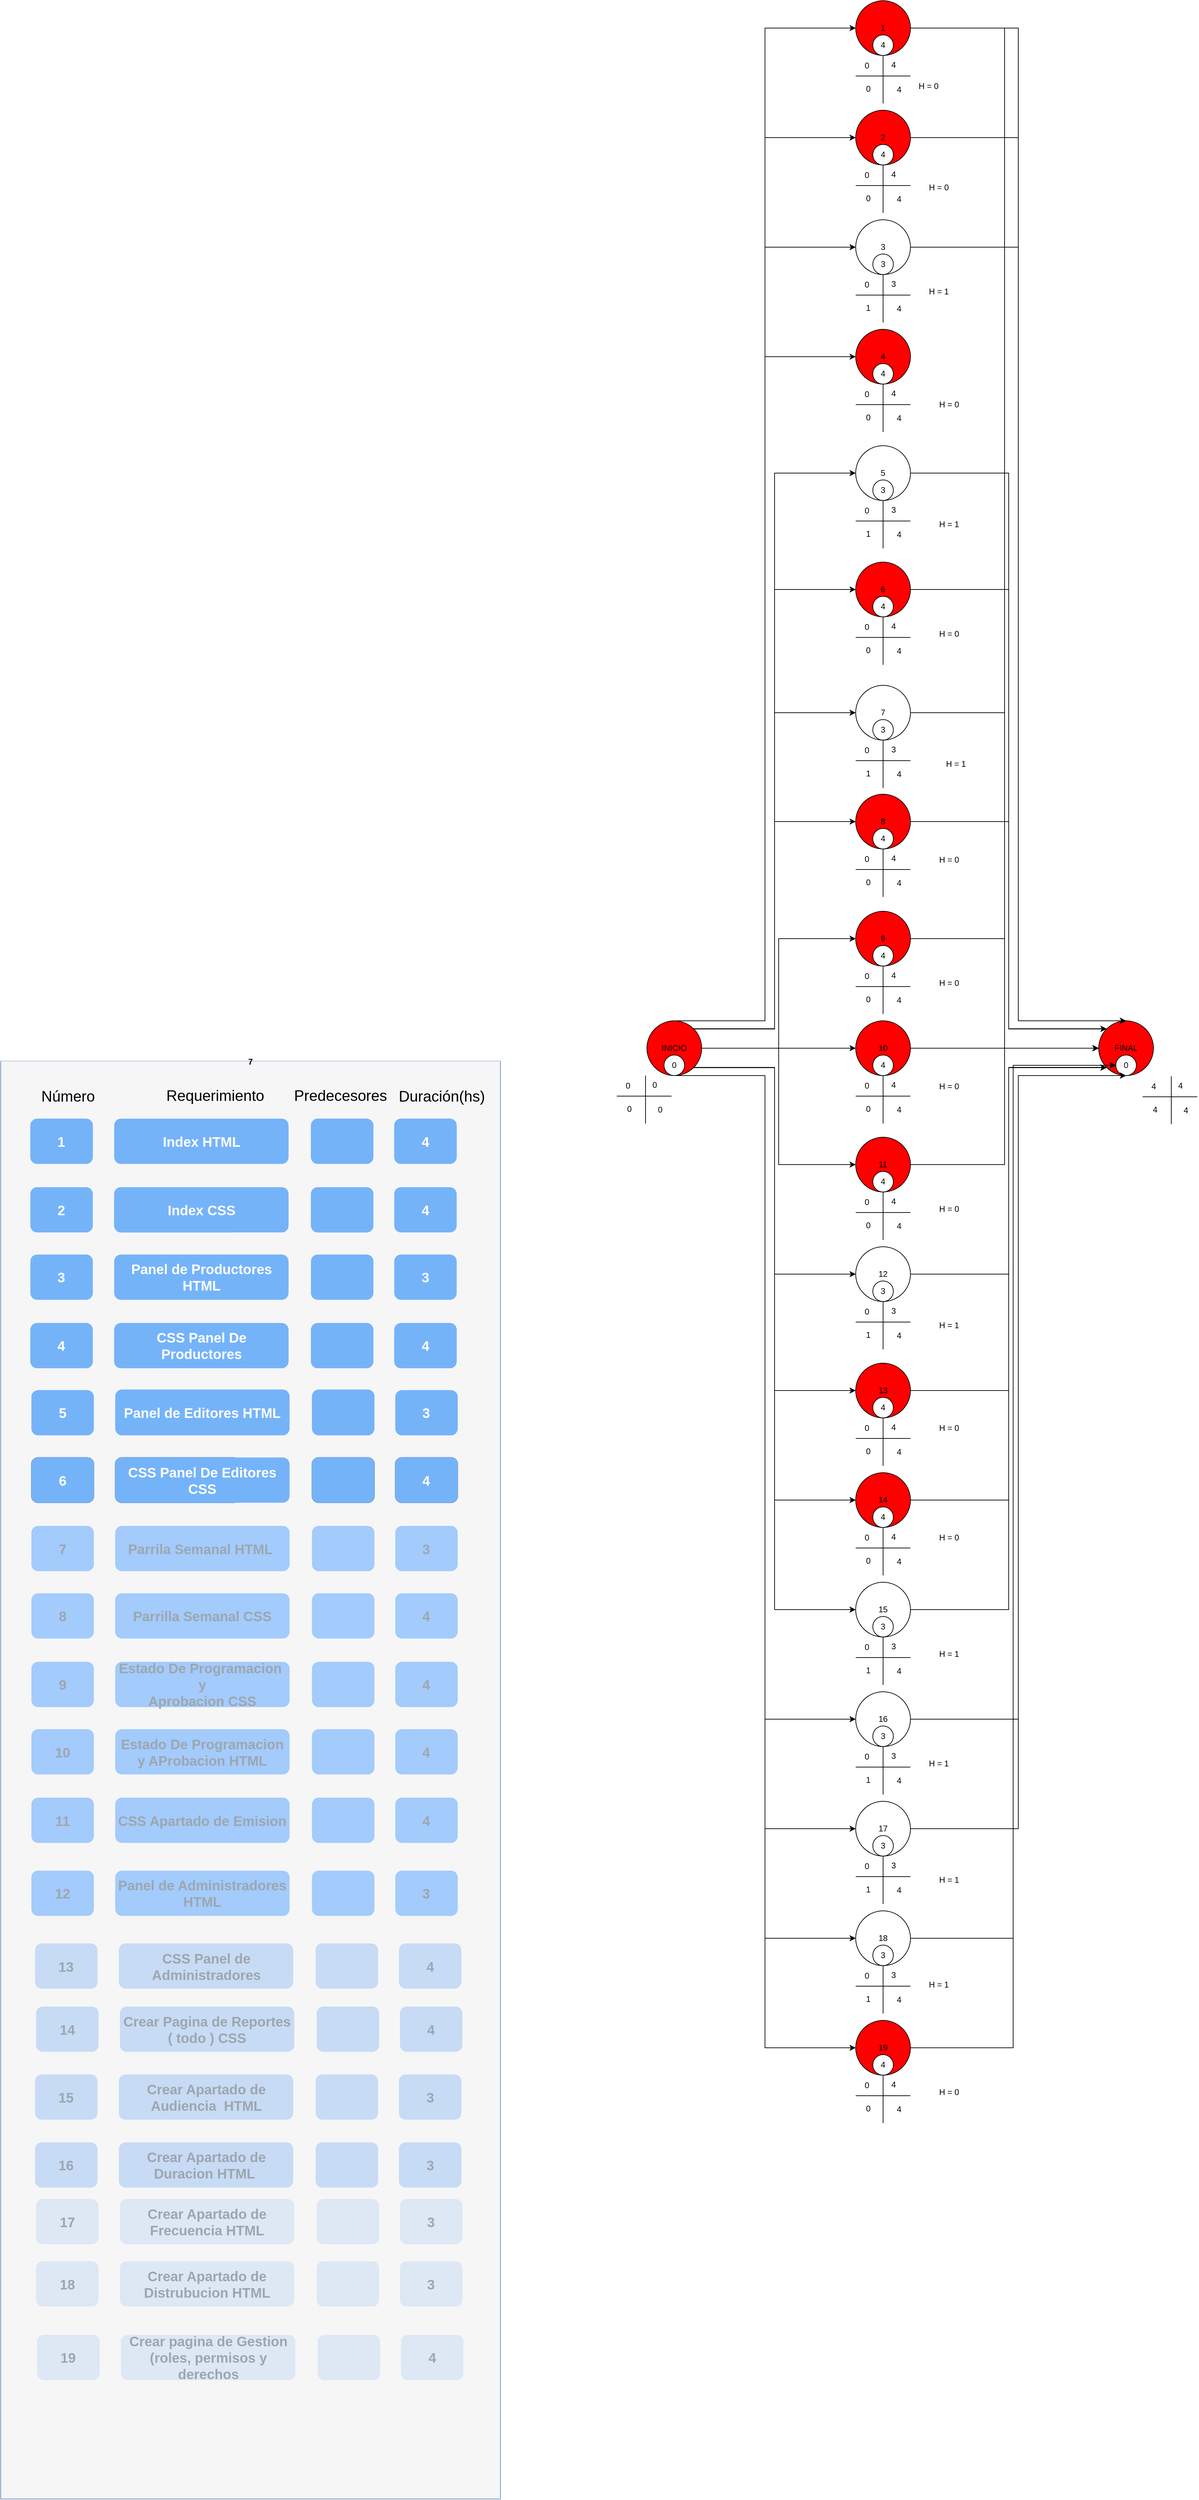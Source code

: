 <mxfile version="21.2.1" type="device">
  <diagram name="Página-1" id="Sc5Xj4uoRe60JQ0VuM0w">
    <mxGraphModel dx="3316" dy="1182" grid="1" gridSize="10" guides="1" tooltips="1" connect="1" arrows="1" fold="1" page="1" pageScale="1" pageWidth="827" pageHeight="1169" math="0" shadow="0">
      <root>
        <mxCell id="0" />
        <mxCell id="1" parent="0" />
        <mxCell id="6N_2MoYfHgcVI4_fVxiI-11" value="" style="group" vertex="1" connectable="0" parent="1">
          <mxGeometry x="550" y="10" width="97" height="150" as="geometry" />
        </mxCell>
        <mxCell id="6N_2MoYfHgcVI4_fVxiI-12" value="1" style="ellipse;whiteSpace=wrap;html=1;aspect=fixed;fillColor=#FF0000;" vertex="1" parent="6N_2MoYfHgcVI4_fVxiI-11">
          <mxGeometry x="9" width="80" height="80" as="geometry" />
        </mxCell>
        <mxCell id="6N_2MoYfHgcVI4_fVxiI-13" value="4" style="ellipse;whiteSpace=wrap;html=1;aspect=fixed;" vertex="1" parent="6N_2MoYfHgcVI4_fVxiI-11">
          <mxGeometry x="34" y="50" width="30" height="30" as="geometry" />
        </mxCell>
        <mxCell id="6N_2MoYfHgcVI4_fVxiI-14" value="" style="endArrow=none;html=1;rounded=0;" edge="1" parent="6N_2MoYfHgcVI4_fVxiI-11">
          <mxGeometry width="50" height="50" relative="1" as="geometry">
            <mxPoint x="49" y="150" as="sourcePoint" />
            <mxPoint x="49" y="80" as="targetPoint" />
          </mxGeometry>
        </mxCell>
        <mxCell id="6N_2MoYfHgcVI4_fVxiI-15" value="" style="endArrow=none;html=1;rounded=0;" edge="1" parent="6N_2MoYfHgcVI4_fVxiI-11">
          <mxGeometry width="50" height="50" relative="1" as="geometry">
            <mxPoint x="9" y="110" as="sourcePoint" />
            <mxPoint x="89" y="110" as="targetPoint" />
          </mxGeometry>
        </mxCell>
        <mxCell id="6N_2MoYfHgcVI4_fVxiI-16" value="0" style="text;html=1;align=center;verticalAlign=middle;resizable=0;points=[];autosize=1;strokeColor=none;fillColor=none;" vertex="1" parent="6N_2MoYfHgcVI4_fVxiI-11">
          <mxGeometry x="10" y="80" width="30" height="30" as="geometry" />
        </mxCell>
        <mxCell id="6N_2MoYfHgcVI4_fVxiI-17" value="4" style="text;html=1;align=center;verticalAlign=middle;resizable=0;points=[];autosize=1;strokeColor=none;fillColor=none;" vertex="1" parent="6N_2MoYfHgcVI4_fVxiI-11">
          <mxGeometry x="49" y="79" width="30" height="30" as="geometry" />
        </mxCell>
        <mxCell id="6N_2MoYfHgcVI4_fVxiI-18" value="4" style="text;html=1;align=center;verticalAlign=middle;resizable=0;points=[];autosize=1;strokeColor=none;fillColor=none;" vertex="1" parent="6N_2MoYfHgcVI4_fVxiI-11">
          <mxGeometry x="57" y="115" width="30" height="30" as="geometry" />
        </mxCell>
        <mxCell id="6N_2MoYfHgcVI4_fVxiI-19" value="0" style="text;html=1;align=center;verticalAlign=middle;resizable=0;points=[];autosize=1;strokeColor=none;fillColor=none;" vertex="1" parent="6N_2MoYfHgcVI4_fVxiI-11">
          <mxGeometry x="12" y="114" width="30" height="30" as="geometry" />
        </mxCell>
        <mxCell id="6N_2MoYfHgcVI4_fVxiI-20" value="" style="group" vertex="1" connectable="0" parent="1">
          <mxGeometry x="550" y="170" width="97" height="150" as="geometry" />
        </mxCell>
        <mxCell id="6N_2MoYfHgcVI4_fVxiI-21" value="2" style="ellipse;whiteSpace=wrap;html=1;aspect=fixed;fillColor=#FF0000;" vertex="1" parent="6N_2MoYfHgcVI4_fVxiI-20">
          <mxGeometry x="9" width="80" height="80" as="geometry" />
        </mxCell>
        <mxCell id="6N_2MoYfHgcVI4_fVxiI-22" value="4" style="ellipse;whiteSpace=wrap;html=1;aspect=fixed;" vertex="1" parent="6N_2MoYfHgcVI4_fVxiI-20">
          <mxGeometry x="34" y="50" width="30" height="30" as="geometry" />
        </mxCell>
        <mxCell id="6N_2MoYfHgcVI4_fVxiI-23" value="" style="endArrow=none;html=1;rounded=0;" edge="1" parent="6N_2MoYfHgcVI4_fVxiI-20">
          <mxGeometry width="50" height="50" relative="1" as="geometry">
            <mxPoint x="49" y="150" as="sourcePoint" />
            <mxPoint x="49" y="80" as="targetPoint" />
          </mxGeometry>
        </mxCell>
        <mxCell id="6N_2MoYfHgcVI4_fVxiI-24" value="" style="endArrow=none;html=1;rounded=0;" edge="1" parent="6N_2MoYfHgcVI4_fVxiI-20">
          <mxGeometry width="50" height="50" relative="1" as="geometry">
            <mxPoint x="9" y="110" as="sourcePoint" />
            <mxPoint x="89" y="110" as="targetPoint" />
          </mxGeometry>
        </mxCell>
        <mxCell id="6N_2MoYfHgcVI4_fVxiI-25" value="0" style="text;html=1;align=center;verticalAlign=middle;resizable=0;points=[];autosize=1;strokeColor=none;fillColor=none;" vertex="1" parent="6N_2MoYfHgcVI4_fVxiI-20">
          <mxGeometry x="10" y="80" width="30" height="30" as="geometry" />
        </mxCell>
        <mxCell id="6N_2MoYfHgcVI4_fVxiI-26" value="4" style="text;html=1;align=center;verticalAlign=middle;resizable=0;points=[];autosize=1;strokeColor=none;fillColor=none;" vertex="1" parent="6N_2MoYfHgcVI4_fVxiI-20">
          <mxGeometry x="49" y="79" width="30" height="30" as="geometry" />
        </mxCell>
        <mxCell id="6N_2MoYfHgcVI4_fVxiI-27" value="4" style="text;html=1;align=center;verticalAlign=middle;resizable=0;points=[];autosize=1;strokeColor=none;fillColor=none;" vertex="1" parent="6N_2MoYfHgcVI4_fVxiI-20">
          <mxGeometry x="57" y="115" width="30" height="30" as="geometry" />
        </mxCell>
        <mxCell id="6N_2MoYfHgcVI4_fVxiI-28" value="0" style="text;html=1;align=center;verticalAlign=middle;resizable=0;points=[];autosize=1;strokeColor=none;fillColor=none;" vertex="1" parent="6N_2MoYfHgcVI4_fVxiI-20">
          <mxGeometry x="12" y="114" width="30" height="30" as="geometry" />
        </mxCell>
        <mxCell id="6N_2MoYfHgcVI4_fVxiI-31" value="" style="group" vertex="1" connectable="0" parent="1">
          <mxGeometry x="550" y="330" width="97" height="150" as="geometry" />
        </mxCell>
        <mxCell id="6N_2MoYfHgcVI4_fVxiI-32" value="3" style="ellipse;whiteSpace=wrap;html=1;aspect=fixed;" vertex="1" parent="6N_2MoYfHgcVI4_fVxiI-31">
          <mxGeometry x="9" width="80" height="80" as="geometry" />
        </mxCell>
        <mxCell id="6N_2MoYfHgcVI4_fVxiI-33" value="3" style="ellipse;whiteSpace=wrap;html=1;aspect=fixed;direction=south;" vertex="1" parent="6N_2MoYfHgcVI4_fVxiI-31">
          <mxGeometry x="34" y="50" width="30" height="30" as="geometry" />
        </mxCell>
        <mxCell id="6N_2MoYfHgcVI4_fVxiI-34" value="" style="endArrow=none;html=1;rounded=0;" edge="1" parent="6N_2MoYfHgcVI4_fVxiI-31">
          <mxGeometry width="50" height="50" relative="1" as="geometry">
            <mxPoint x="49" y="150" as="sourcePoint" />
            <mxPoint x="49" y="80" as="targetPoint" />
          </mxGeometry>
        </mxCell>
        <mxCell id="6N_2MoYfHgcVI4_fVxiI-35" value="" style="endArrow=none;html=1;rounded=0;" edge="1" parent="6N_2MoYfHgcVI4_fVxiI-31">
          <mxGeometry width="50" height="50" relative="1" as="geometry">
            <mxPoint x="9" y="110" as="sourcePoint" />
            <mxPoint x="89" y="110" as="targetPoint" />
          </mxGeometry>
        </mxCell>
        <mxCell id="6N_2MoYfHgcVI4_fVxiI-36" value="0" style="text;html=1;align=center;verticalAlign=middle;resizable=0;points=[];autosize=1;strokeColor=none;fillColor=none;" vertex="1" parent="6N_2MoYfHgcVI4_fVxiI-31">
          <mxGeometry x="10" y="80" width="30" height="30" as="geometry" />
        </mxCell>
        <mxCell id="6N_2MoYfHgcVI4_fVxiI-37" value="3" style="text;html=1;align=center;verticalAlign=middle;resizable=0;points=[];autosize=1;strokeColor=none;fillColor=none;" vertex="1" parent="6N_2MoYfHgcVI4_fVxiI-31">
          <mxGeometry x="49" y="79" width="30" height="30" as="geometry" />
        </mxCell>
        <mxCell id="6N_2MoYfHgcVI4_fVxiI-38" value="4" style="text;html=1;align=center;verticalAlign=middle;resizable=0;points=[];autosize=1;strokeColor=none;fillColor=none;" vertex="1" parent="6N_2MoYfHgcVI4_fVxiI-31">
          <mxGeometry x="57" y="115" width="30" height="30" as="geometry" />
        </mxCell>
        <mxCell id="6N_2MoYfHgcVI4_fVxiI-39" value="1" style="text;html=1;align=center;verticalAlign=middle;resizable=0;points=[];autosize=1;strokeColor=none;fillColor=none;" vertex="1" parent="6N_2MoYfHgcVI4_fVxiI-31">
          <mxGeometry x="12" y="114" width="30" height="30" as="geometry" />
        </mxCell>
        <mxCell id="6N_2MoYfHgcVI4_fVxiI-40" value="" style="group" vertex="1" connectable="0" parent="1">
          <mxGeometry x="550" y="490" width="97" height="150" as="geometry" />
        </mxCell>
        <mxCell id="6N_2MoYfHgcVI4_fVxiI-41" value="4" style="ellipse;whiteSpace=wrap;html=1;aspect=fixed;fillColor=#FF0000;" vertex="1" parent="6N_2MoYfHgcVI4_fVxiI-40">
          <mxGeometry x="9" width="80" height="80" as="geometry" />
        </mxCell>
        <mxCell id="6N_2MoYfHgcVI4_fVxiI-42" value="4" style="ellipse;whiteSpace=wrap;html=1;aspect=fixed;" vertex="1" parent="6N_2MoYfHgcVI4_fVxiI-40">
          <mxGeometry x="34" y="50" width="30" height="30" as="geometry" />
        </mxCell>
        <mxCell id="6N_2MoYfHgcVI4_fVxiI-43" value="" style="endArrow=none;html=1;rounded=0;" edge="1" parent="6N_2MoYfHgcVI4_fVxiI-40">
          <mxGeometry width="50" height="50" relative="1" as="geometry">
            <mxPoint x="49" y="150" as="sourcePoint" />
            <mxPoint x="49" y="80" as="targetPoint" />
          </mxGeometry>
        </mxCell>
        <mxCell id="6N_2MoYfHgcVI4_fVxiI-44" value="" style="endArrow=none;html=1;rounded=0;" edge="1" parent="6N_2MoYfHgcVI4_fVxiI-40">
          <mxGeometry width="50" height="50" relative="1" as="geometry">
            <mxPoint x="9" y="110" as="sourcePoint" />
            <mxPoint x="89" y="110" as="targetPoint" />
          </mxGeometry>
        </mxCell>
        <mxCell id="6N_2MoYfHgcVI4_fVxiI-45" value="0" style="text;html=1;align=center;verticalAlign=middle;resizable=0;points=[];autosize=1;strokeColor=none;fillColor=none;" vertex="1" parent="6N_2MoYfHgcVI4_fVxiI-40">
          <mxGeometry x="10" y="80" width="30" height="30" as="geometry" />
        </mxCell>
        <mxCell id="6N_2MoYfHgcVI4_fVxiI-46" value="4" style="text;html=1;align=center;verticalAlign=middle;resizable=0;points=[];autosize=1;strokeColor=none;fillColor=none;" vertex="1" parent="6N_2MoYfHgcVI4_fVxiI-40">
          <mxGeometry x="49" y="79" width="30" height="30" as="geometry" />
        </mxCell>
        <mxCell id="6N_2MoYfHgcVI4_fVxiI-47" value="4" style="text;html=1;align=center;verticalAlign=middle;resizable=0;points=[];autosize=1;strokeColor=none;fillColor=none;" vertex="1" parent="6N_2MoYfHgcVI4_fVxiI-40">
          <mxGeometry x="57" y="115" width="30" height="30" as="geometry" />
        </mxCell>
        <mxCell id="6N_2MoYfHgcVI4_fVxiI-48" value="0" style="text;html=1;align=center;verticalAlign=middle;resizable=0;points=[];autosize=1;strokeColor=none;fillColor=none;" vertex="1" parent="6N_2MoYfHgcVI4_fVxiI-40">
          <mxGeometry x="12" y="114" width="30" height="30" as="geometry" />
        </mxCell>
        <mxCell id="6N_2MoYfHgcVI4_fVxiI-52" value="" style="group" vertex="1" connectable="0" parent="1">
          <mxGeometry x="550" y="660" width="97" height="150" as="geometry" />
        </mxCell>
        <mxCell id="6N_2MoYfHgcVI4_fVxiI-53" value="5" style="ellipse;whiteSpace=wrap;html=1;aspect=fixed;" vertex="1" parent="6N_2MoYfHgcVI4_fVxiI-52">
          <mxGeometry x="9" width="80" height="80" as="geometry" />
        </mxCell>
        <mxCell id="6N_2MoYfHgcVI4_fVxiI-54" value="3" style="ellipse;whiteSpace=wrap;html=1;aspect=fixed;" vertex="1" parent="6N_2MoYfHgcVI4_fVxiI-52">
          <mxGeometry x="34" y="50" width="30" height="30" as="geometry" />
        </mxCell>
        <mxCell id="6N_2MoYfHgcVI4_fVxiI-55" value="" style="endArrow=none;html=1;rounded=0;" edge="1" parent="6N_2MoYfHgcVI4_fVxiI-52">
          <mxGeometry width="50" height="50" relative="1" as="geometry">
            <mxPoint x="49" y="150" as="sourcePoint" />
            <mxPoint x="49" y="80" as="targetPoint" />
          </mxGeometry>
        </mxCell>
        <mxCell id="6N_2MoYfHgcVI4_fVxiI-56" value="" style="endArrow=none;html=1;rounded=0;" edge="1" parent="6N_2MoYfHgcVI4_fVxiI-52">
          <mxGeometry width="50" height="50" relative="1" as="geometry">
            <mxPoint x="9" y="110" as="sourcePoint" />
            <mxPoint x="89" y="110" as="targetPoint" />
          </mxGeometry>
        </mxCell>
        <mxCell id="6N_2MoYfHgcVI4_fVxiI-57" value="0" style="text;html=1;align=center;verticalAlign=middle;resizable=0;points=[];autosize=1;strokeColor=none;fillColor=none;" vertex="1" parent="6N_2MoYfHgcVI4_fVxiI-52">
          <mxGeometry x="10" y="80" width="30" height="30" as="geometry" />
        </mxCell>
        <mxCell id="6N_2MoYfHgcVI4_fVxiI-58" value="3" style="text;html=1;align=center;verticalAlign=middle;resizable=0;points=[];autosize=1;strokeColor=none;fillColor=none;" vertex="1" parent="6N_2MoYfHgcVI4_fVxiI-52">
          <mxGeometry x="49" y="79" width="30" height="30" as="geometry" />
        </mxCell>
        <mxCell id="6N_2MoYfHgcVI4_fVxiI-59" value="4" style="text;html=1;align=center;verticalAlign=middle;resizable=0;points=[];autosize=1;strokeColor=none;fillColor=none;" vertex="1" parent="6N_2MoYfHgcVI4_fVxiI-52">
          <mxGeometry x="57" y="115" width="30" height="30" as="geometry" />
        </mxCell>
        <mxCell id="6N_2MoYfHgcVI4_fVxiI-60" value="1" style="text;html=1;align=center;verticalAlign=middle;resizable=0;points=[];autosize=1;strokeColor=none;fillColor=none;" vertex="1" parent="6N_2MoYfHgcVI4_fVxiI-52">
          <mxGeometry x="12" y="114" width="30" height="30" as="geometry" />
        </mxCell>
        <mxCell id="6N_2MoYfHgcVI4_fVxiI-61" value="" style="group" vertex="1" connectable="0" parent="1">
          <mxGeometry x="550" y="830" width="97" height="150" as="geometry" />
        </mxCell>
        <mxCell id="6N_2MoYfHgcVI4_fVxiI-62" value="6" style="ellipse;whiteSpace=wrap;html=1;aspect=fixed;fillColor=#FF0000;" vertex="1" parent="6N_2MoYfHgcVI4_fVxiI-61">
          <mxGeometry x="9" width="80" height="80" as="geometry" />
        </mxCell>
        <mxCell id="6N_2MoYfHgcVI4_fVxiI-63" value="4" style="ellipse;whiteSpace=wrap;html=1;aspect=fixed;" vertex="1" parent="6N_2MoYfHgcVI4_fVxiI-61">
          <mxGeometry x="34" y="50" width="30" height="30" as="geometry" />
        </mxCell>
        <mxCell id="6N_2MoYfHgcVI4_fVxiI-64" value="" style="endArrow=none;html=1;rounded=0;" edge="1" parent="6N_2MoYfHgcVI4_fVxiI-61">
          <mxGeometry width="50" height="50" relative="1" as="geometry">
            <mxPoint x="49" y="150" as="sourcePoint" />
            <mxPoint x="49" y="80" as="targetPoint" />
          </mxGeometry>
        </mxCell>
        <mxCell id="6N_2MoYfHgcVI4_fVxiI-65" value="" style="endArrow=none;html=1;rounded=0;" edge="1" parent="6N_2MoYfHgcVI4_fVxiI-61">
          <mxGeometry width="50" height="50" relative="1" as="geometry">
            <mxPoint x="9" y="110" as="sourcePoint" />
            <mxPoint x="89" y="110" as="targetPoint" />
          </mxGeometry>
        </mxCell>
        <mxCell id="6N_2MoYfHgcVI4_fVxiI-66" value="0" style="text;html=1;align=center;verticalAlign=middle;resizable=0;points=[];autosize=1;strokeColor=none;fillColor=none;" vertex="1" parent="6N_2MoYfHgcVI4_fVxiI-61">
          <mxGeometry x="10" y="80" width="30" height="30" as="geometry" />
        </mxCell>
        <mxCell id="6N_2MoYfHgcVI4_fVxiI-67" value="4" style="text;html=1;align=center;verticalAlign=middle;resizable=0;points=[];autosize=1;strokeColor=none;fillColor=none;" vertex="1" parent="6N_2MoYfHgcVI4_fVxiI-61">
          <mxGeometry x="49" y="79" width="30" height="30" as="geometry" />
        </mxCell>
        <mxCell id="6N_2MoYfHgcVI4_fVxiI-68" value="4" style="text;html=1;align=center;verticalAlign=middle;resizable=0;points=[];autosize=1;strokeColor=none;fillColor=none;" vertex="1" parent="6N_2MoYfHgcVI4_fVxiI-61">
          <mxGeometry x="57" y="115" width="30" height="30" as="geometry" />
        </mxCell>
        <mxCell id="6N_2MoYfHgcVI4_fVxiI-69" value="0" style="text;html=1;align=center;verticalAlign=middle;resizable=0;points=[];autosize=1;strokeColor=none;fillColor=none;" vertex="1" parent="6N_2MoYfHgcVI4_fVxiI-61">
          <mxGeometry x="12" y="114" width="30" height="30" as="geometry" />
        </mxCell>
        <mxCell id="6N_2MoYfHgcVI4_fVxiI-70" value="" style="group" vertex="1" connectable="0" parent="1">
          <mxGeometry x="550" y="2800" width="97" height="150" as="geometry" />
        </mxCell>
        <mxCell id="6N_2MoYfHgcVI4_fVxiI-71" value="18" style="ellipse;whiteSpace=wrap;html=1;aspect=fixed;" vertex="1" parent="6N_2MoYfHgcVI4_fVxiI-70">
          <mxGeometry x="9" width="80" height="80" as="geometry" />
        </mxCell>
        <mxCell id="6N_2MoYfHgcVI4_fVxiI-72" value="3" style="ellipse;whiteSpace=wrap;html=1;aspect=fixed;" vertex="1" parent="6N_2MoYfHgcVI4_fVxiI-70">
          <mxGeometry x="34" y="50" width="30" height="30" as="geometry" />
        </mxCell>
        <mxCell id="6N_2MoYfHgcVI4_fVxiI-73" value="" style="endArrow=none;html=1;rounded=0;" edge="1" parent="6N_2MoYfHgcVI4_fVxiI-70">
          <mxGeometry width="50" height="50" relative="1" as="geometry">
            <mxPoint x="49" y="150" as="sourcePoint" />
            <mxPoint x="49" y="80" as="targetPoint" />
          </mxGeometry>
        </mxCell>
        <mxCell id="6N_2MoYfHgcVI4_fVxiI-74" value="" style="endArrow=none;html=1;rounded=0;" edge="1" parent="6N_2MoYfHgcVI4_fVxiI-70">
          <mxGeometry width="50" height="50" relative="1" as="geometry">
            <mxPoint x="9" y="110" as="sourcePoint" />
            <mxPoint x="89" y="110" as="targetPoint" />
          </mxGeometry>
        </mxCell>
        <mxCell id="6N_2MoYfHgcVI4_fVxiI-75" value="0" style="text;html=1;align=center;verticalAlign=middle;resizable=0;points=[];autosize=1;strokeColor=none;fillColor=none;" vertex="1" parent="6N_2MoYfHgcVI4_fVxiI-70">
          <mxGeometry x="10" y="80" width="30" height="30" as="geometry" />
        </mxCell>
        <mxCell id="6N_2MoYfHgcVI4_fVxiI-76" value="3" style="text;html=1;align=center;verticalAlign=middle;resizable=0;points=[];autosize=1;strokeColor=none;fillColor=none;" vertex="1" parent="6N_2MoYfHgcVI4_fVxiI-70">
          <mxGeometry x="49" y="79" width="30" height="30" as="geometry" />
        </mxCell>
        <mxCell id="6N_2MoYfHgcVI4_fVxiI-77" value="4" style="text;html=1;align=center;verticalAlign=middle;resizable=0;points=[];autosize=1;strokeColor=none;fillColor=none;" vertex="1" parent="6N_2MoYfHgcVI4_fVxiI-70">
          <mxGeometry x="57" y="115" width="30" height="30" as="geometry" />
        </mxCell>
        <mxCell id="6N_2MoYfHgcVI4_fVxiI-78" value="1" style="text;html=1;align=center;verticalAlign=middle;resizable=0;points=[];autosize=1;strokeColor=none;fillColor=none;" vertex="1" parent="6N_2MoYfHgcVI4_fVxiI-70">
          <mxGeometry x="12" y="114" width="30" height="30" as="geometry" />
        </mxCell>
        <mxCell id="6N_2MoYfHgcVI4_fVxiI-187" value="" style="group" vertex="1" connectable="0" parent="1">
          <mxGeometry x="550" y="2960" width="97" height="150" as="geometry" />
        </mxCell>
        <mxCell id="6N_2MoYfHgcVI4_fVxiI-188" value="19" style="ellipse;whiteSpace=wrap;html=1;aspect=fixed;fillColor=#FF0000;" vertex="1" parent="6N_2MoYfHgcVI4_fVxiI-187">
          <mxGeometry x="9" width="80" height="80" as="geometry" />
        </mxCell>
        <mxCell id="6N_2MoYfHgcVI4_fVxiI-189" value="4" style="ellipse;whiteSpace=wrap;html=1;aspect=fixed;" vertex="1" parent="6N_2MoYfHgcVI4_fVxiI-187">
          <mxGeometry x="34" y="50" width="30" height="30" as="geometry" />
        </mxCell>
        <mxCell id="6N_2MoYfHgcVI4_fVxiI-190" value="" style="endArrow=none;html=1;rounded=0;" edge="1" parent="6N_2MoYfHgcVI4_fVxiI-187">
          <mxGeometry width="50" height="50" relative="1" as="geometry">
            <mxPoint x="49" y="150" as="sourcePoint" />
            <mxPoint x="49" y="80" as="targetPoint" />
          </mxGeometry>
        </mxCell>
        <mxCell id="6N_2MoYfHgcVI4_fVxiI-191" value="" style="endArrow=none;html=1;rounded=0;" edge="1" parent="6N_2MoYfHgcVI4_fVxiI-187">
          <mxGeometry width="50" height="50" relative="1" as="geometry">
            <mxPoint x="9" y="110" as="sourcePoint" />
            <mxPoint x="89" y="110" as="targetPoint" />
          </mxGeometry>
        </mxCell>
        <mxCell id="6N_2MoYfHgcVI4_fVxiI-192" value="0" style="text;html=1;align=center;verticalAlign=middle;resizable=0;points=[];autosize=1;strokeColor=none;fillColor=none;" vertex="1" parent="6N_2MoYfHgcVI4_fVxiI-187">
          <mxGeometry x="10" y="80" width="30" height="30" as="geometry" />
        </mxCell>
        <mxCell id="6N_2MoYfHgcVI4_fVxiI-193" value="4" style="text;html=1;align=center;verticalAlign=middle;resizable=0;points=[];autosize=1;strokeColor=none;fillColor=none;" vertex="1" parent="6N_2MoYfHgcVI4_fVxiI-187">
          <mxGeometry x="49" y="79" width="30" height="30" as="geometry" />
        </mxCell>
        <mxCell id="6N_2MoYfHgcVI4_fVxiI-194" value="4" style="text;html=1;align=center;verticalAlign=middle;resizable=0;points=[];autosize=1;strokeColor=none;fillColor=none;" vertex="1" parent="6N_2MoYfHgcVI4_fVxiI-187">
          <mxGeometry x="57" y="115" width="30" height="30" as="geometry" />
        </mxCell>
        <mxCell id="6N_2MoYfHgcVI4_fVxiI-195" value="0" style="text;html=1;align=center;verticalAlign=middle;resizable=0;points=[];autosize=1;strokeColor=none;fillColor=none;" vertex="1" parent="6N_2MoYfHgcVI4_fVxiI-187">
          <mxGeometry x="12" y="114" width="30" height="30" as="geometry" />
        </mxCell>
        <mxCell id="6N_2MoYfHgcVI4_fVxiI-196" value="" style="group" vertex="1" connectable="0" parent="1">
          <mxGeometry x="550" y="2640" width="97" height="150" as="geometry" />
        </mxCell>
        <mxCell id="6N_2MoYfHgcVI4_fVxiI-197" value="17" style="ellipse;whiteSpace=wrap;html=1;aspect=fixed;" vertex="1" parent="6N_2MoYfHgcVI4_fVxiI-196">
          <mxGeometry x="9" width="80" height="80" as="geometry" />
        </mxCell>
        <mxCell id="6N_2MoYfHgcVI4_fVxiI-198" value="3" style="ellipse;whiteSpace=wrap;html=1;aspect=fixed;" vertex="1" parent="6N_2MoYfHgcVI4_fVxiI-196">
          <mxGeometry x="34" y="50" width="30" height="30" as="geometry" />
        </mxCell>
        <mxCell id="6N_2MoYfHgcVI4_fVxiI-199" value="" style="endArrow=none;html=1;rounded=0;" edge="1" parent="6N_2MoYfHgcVI4_fVxiI-196">
          <mxGeometry width="50" height="50" relative="1" as="geometry">
            <mxPoint x="49" y="150" as="sourcePoint" />
            <mxPoint x="49" y="80" as="targetPoint" />
          </mxGeometry>
        </mxCell>
        <mxCell id="6N_2MoYfHgcVI4_fVxiI-200" value="" style="endArrow=none;html=1;rounded=0;" edge="1" parent="6N_2MoYfHgcVI4_fVxiI-196">
          <mxGeometry width="50" height="50" relative="1" as="geometry">
            <mxPoint x="9" y="110" as="sourcePoint" />
            <mxPoint x="89" y="110" as="targetPoint" />
          </mxGeometry>
        </mxCell>
        <mxCell id="6N_2MoYfHgcVI4_fVxiI-201" value="0" style="text;html=1;align=center;verticalAlign=middle;resizable=0;points=[];autosize=1;strokeColor=none;fillColor=none;" vertex="1" parent="6N_2MoYfHgcVI4_fVxiI-196">
          <mxGeometry x="10" y="80" width="30" height="30" as="geometry" />
        </mxCell>
        <mxCell id="6N_2MoYfHgcVI4_fVxiI-202" value="3" style="text;html=1;align=center;verticalAlign=middle;resizable=0;points=[];autosize=1;strokeColor=none;fillColor=none;" vertex="1" parent="6N_2MoYfHgcVI4_fVxiI-196">
          <mxGeometry x="49" y="79" width="30" height="30" as="geometry" />
        </mxCell>
        <mxCell id="6N_2MoYfHgcVI4_fVxiI-203" value="4" style="text;html=1;align=center;verticalAlign=middle;resizable=0;points=[];autosize=1;strokeColor=none;fillColor=none;" vertex="1" parent="6N_2MoYfHgcVI4_fVxiI-196">
          <mxGeometry x="57" y="115" width="30" height="30" as="geometry" />
        </mxCell>
        <mxCell id="6N_2MoYfHgcVI4_fVxiI-204" value="1" style="text;html=1;align=center;verticalAlign=middle;resizable=0;points=[];autosize=1;strokeColor=none;fillColor=none;" vertex="1" parent="6N_2MoYfHgcVI4_fVxiI-196">
          <mxGeometry x="12" y="114" width="30" height="30" as="geometry" />
        </mxCell>
        <mxCell id="6N_2MoYfHgcVI4_fVxiI-205" value="" style="group" vertex="1" connectable="0" parent="1">
          <mxGeometry x="550" y="2480" width="97" height="150" as="geometry" />
        </mxCell>
        <mxCell id="6N_2MoYfHgcVI4_fVxiI-206" value="16" style="ellipse;whiteSpace=wrap;html=1;aspect=fixed;" vertex="1" parent="6N_2MoYfHgcVI4_fVxiI-205">
          <mxGeometry x="9" width="80" height="80" as="geometry" />
        </mxCell>
        <mxCell id="6N_2MoYfHgcVI4_fVxiI-207" value="3" style="ellipse;whiteSpace=wrap;html=1;aspect=fixed;" vertex="1" parent="6N_2MoYfHgcVI4_fVxiI-205">
          <mxGeometry x="34" y="50" width="30" height="30" as="geometry" />
        </mxCell>
        <mxCell id="6N_2MoYfHgcVI4_fVxiI-208" value="" style="endArrow=none;html=1;rounded=0;" edge="1" parent="6N_2MoYfHgcVI4_fVxiI-205">
          <mxGeometry width="50" height="50" relative="1" as="geometry">
            <mxPoint x="49" y="150" as="sourcePoint" />
            <mxPoint x="49" y="80" as="targetPoint" />
          </mxGeometry>
        </mxCell>
        <mxCell id="6N_2MoYfHgcVI4_fVxiI-209" value="" style="endArrow=none;html=1;rounded=0;" edge="1" parent="6N_2MoYfHgcVI4_fVxiI-205">
          <mxGeometry width="50" height="50" relative="1" as="geometry">
            <mxPoint x="9" y="110" as="sourcePoint" />
            <mxPoint x="89" y="110" as="targetPoint" />
          </mxGeometry>
        </mxCell>
        <mxCell id="6N_2MoYfHgcVI4_fVxiI-210" value="0" style="text;html=1;align=center;verticalAlign=middle;resizable=0;points=[];autosize=1;strokeColor=none;fillColor=none;" vertex="1" parent="6N_2MoYfHgcVI4_fVxiI-205">
          <mxGeometry x="10" y="80" width="30" height="30" as="geometry" />
        </mxCell>
        <mxCell id="6N_2MoYfHgcVI4_fVxiI-211" value="3" style="text;html=1;align=center;verticalAlign=middle;resizable=0;points=[];autosize=1;strokeColor=none;fillColor=none;" vertex="1" parent="6N_2MoYfHgcVI4_fVxiI-205">
          <mxGeometry x="49" y="79" width="30" height="30" as="geometry" />
        </mxCell>
        <mxCell id="6N_2MoYfHgcVI4_fVxiI-212" value="4" style="text;html=1;align=center;verticalAlign=middle;resizable=0;points=[];autosize=1;strokeColor=none;fillColor=none;" vertex="1" parent="6N_2MoYfHgcVI4_fVxiI-205">
          <mxGeometry x="57" y="115" width="30" height="30" as="geometry" />
        </mxCell>
        <mxCell id="6N_2MoYfHgcVI4_fVxiI-213" value="1" style="text;html=1;align=center;verticalAlign=middle;resizable=0;points=[];autosize=1;strokeColor=none;fillColor=none;" vertex="1" parent="6N_2MoYfHgcVI4_fVxiI-205">
          <mxGeometry x="12" y="114" width="30" height="30" as="geometry" />
        </mxCell>
        <mxCell id="6N_2MoYfHgcVI4_fVxiI-214" value="" style="group" vertex="1" connectable="0" parent="1">
          <mxGeometry x="550" y="2320" width="97" height="150" as="geometry" />
        </mxCell>
        <mxCell id="6N_2MoYfHgcVI4_fVxiI-215" value="15" style="ellipse;whiteSpace=wrap;html=1;aspect=fixed;" vertex="1" parent="6N_2MoYfHgcVI4_fVxiI-214">
          <mxGeometry x="9" width="80" height="80" as="geometry" />
        </mxCell>
        <mxCell id="6N_2MoYfHgcVI4_fVxiI-216" value="3" style="ellipse;whiteSpace=wrap;html=1;aspect=fixed;" vertex="1" parent="6N_2MoYfHgcVI4_fVxiI-214">
          <mxGeometry x="34" y="50" width="30" height="30" as="geometry" />
        </mxCell>
        <mxCell id="6N_2MoYfHgcVI4_fVxiI-217" value="" style="endArrow=none;html=1;rounded=0;" edge="1" parent="6N_2MoYfHgcVI4_fVxiI-214">
          <mxGeometry width="50" height="50" relative="1" as="geometry">
            <mxPoint x="49" y="150" as="sourcePoint" />
            <mxPoint x="49" y="80" as="targetPoint" />
          </mxGeometry>
        </mxCell>
        <mxCell id="6N_2MoYfHgcVI4_fVxiI-218" value="" style="endArrow=none;html=1;rounded=0;" edge="1" parent="6N_2MoYfHgcVI4_fVxiI-214">
          <mxGeometry width="50" height="50" relative="1" as="geometry">
            <mxPoint x="9" y="110" as="sourcePoint" />
            <mxPoint x="89" y="110" as="targetPoint" />
          </mxGeometry>
        </mxCell>
        <mxCell id="6N_2MoYfHgcVI4_fVxiI-219" value="0" style="text;html=1;align=center;verticalAlign=middle;resizable=0;points=[];autosize=1;strokeColor=none;fillColor=none;" vertex="1" parent="6N_2MoYfHgcVI4_fVxiI-214">
          <mxGeometry x="10" y="80" width="30" height="30" as="geometry" />
        </mxCell>
        <mxCell id="6N_2MoYfHgcVI4_fVxiI-220" value="3" style="text;html=1;align=center;verticalAlign=middle;resizable=0;points=[];autosize=1;strokeColor=none;fillColor=none;" vertex="1" parent="6N_2MoYfHgcVI4_fVxiI-214">
          <mxGeometry x="49" y="79" width="30" height="30" as="geometry" />
        </mxCell>
        <mxCell id="6N_2MoYfHgcVI4_fVxiI-221" value="4" style="text;html=1;align=center;verticalAlign=middle;resizable=0;points=[];autosize=1;strokeColor=none;fillColor=none;" vertex="1" parent="6N_2MoYfHgcVI4_fVxiI-214">
          <mxGeometry x="57" y="115" width="30" height="30" as="geometry" />
        </mxCell>
        <mxCell id="6N_2MoYfHgcVI4_fVxiI-222" value="1" style="text;html=1;align=center;verticalAlign=middle;resizable=0;points=[];autosize=1;strokeColor=none;fillColor=none;" vertex="1" parent="6N_2MoYfHgcVI4_fVxiI-214">
          <mxGeometry x="12" y="114" width="30" height="30" as="geometry" />
        </mxCell>
        <mxCell id="6N_2MoYfHgcVI4_fVxiI-223" value="14" style="group" vertex="1" connectable="0" parent="1">
          <mxGeometry x="550" y="2160" width="97" height="150" as="geometry" />
        </mxCell>
        <mxCell id="6N_2MoYfHgcVI4_fVxiI-224" value="14" style="ellipse;whiteSpace=wrap;html=1;aspect=fixed;fillColor=#FF0000;" vertex="1" parent="6N_2MoYfHgcVI4_fVxiI-223">
          <mxGeometry x="9" width="80" height="80" as="geometry" />
        </mxCell>
        <mxCell id="6N_2MoYfHgcVI4_fVxiI-225" value="4" style="ellipse;whiteSpace=wrap;html=1;aspect=fixed;" vertex="1" parent="6N_2MoYfHgcVI4_fVxiI-223">
          <mxGeometry x="34" y="50" width="30" height="30" as="geometry" />
        </mxCell>
        <mxCell id="6N_2MoYfHgcVI4_fVxiI-226" value="" style="endArrow=none;html=1;rounded=0;" edge="1" parent="6N_2MoYfHgcVI4_fVxiI-223">
          <mxGeometry width="50" height="50" relative="1" as="geometry">
            <mxPoint x="49" y="150" as="sourcePoint" />
            <mxPoint x="49" y="80" as="targetPoint" />
          </mxGeometry>
        </mxCell>
        <mxCell id="6N_2MoYfHgcVI4_fVxiI-227" value="" style="endArrow=none;html=1;rounded=0;" edge="1" parent="6N_2MoYfHgcVI4_fVxiI-223">
          <mxGeometry width="50" height="50" relative="1" as="geometry">
            <mxPoint x="9" y="110" as="sourcePoint" />
            <mxPoint x="89" y="110" as="targetPoint" />
          </mxGeometry>
        </mxCell>
        <mxCell id="6N_2MoYfHgcVI4_fVxiI-228" value="0" style="text;html=1;align=center;verticalAlign=middle;resizable=0;points=[];autosize=1;strokeColor=none;fillColor=none;" vertex="1" parent="6N_2MoYfHgcVI4_fVxiI-223">
          <mxGeometry x="10" y="80" width="30" height="30" as="geometry" />
        </mxCell>
        <mxCell id="6N_2MoYfHgcVI4_fVxiI-229" value="4" style="text;html=1;align=center;verticalAlign=middle;resizable=0;points=[];autosize=1;strokeColor=none;fillColor=none;" vertex="1" parent="6N_2MoYfHgcVI4_fVxiI-223">
          <mxGeometry x="49" y="79" width="30" height="30" as="geometry" />
        </mxCell>
        <mxCell id="6N_2MoYfHgcVI4_fVxiI-230" value="4" style="text;html=1;align=center;verticalAlign=middle;resizable=0;points=[];autosize=1;strokeColor=none;fillColor=none;" vertex="1" parent="6N_2MoYfHgcVI4_fVxiI-223">
          <mxGeometry x="57" y="115" width="30" height="30" as="geometry" />
        </mxCell>
        <mxCell id="6N_2MoYfHgcVI4_fVxiI-231" value="0" style="text;html=1;align=center;verticalAlign=middle;resizable=0;points=[];autosize=1;strokeColor=none;fillColor=none;" vertex="1" parent="6N_2MoYfHgcVI4_fVxiI-223">
          <mxGeometry x="12" y="114" width="30" height="30" as="geometry" />
        </mxCell>
        <mxCell id="6N_2MoYfHgcVI4_fVxiI-232" value="" style="group" vertex="1" connectable="0" parent="1">
          <mxGeometry x="550" y="2000" width="97" height="150" as="geometry" />
        </mxCell>
        <mxCell id="6N_2MoYfHgcVI4_fVxiI-233" value="13" style="ellipse;whiteSpace=wrap;html=1;aspect=fixed;fillColor=#FF0000;" vertex="1" parent="6N_2MoYfHgcVI4_fVxiI-232">
          <mxGeometry x="9" width="80" height="80" as="geometry" />
        </mxCell>
        <mxCell id="6N_2MoYfHgcVI4_fVxiI-234" value="4" style="ellipse;whiteSpace=wrap;html=1;aspect=fixed;" vertex="1" parent="6N_2MoYfHgcVI4_fVxiI-232">
          <mxGeometry x="34" y="50" width="30" height="30" as="geometry" />
        </mxCell>
        <mxCell id="6N_2MoYfHgcVI4_fVxiI-235" value="" style="endArrow=none;html=1;rounded=0;" edge="1" parent="6N_2MoYfHgcVI4_fVxiI-232">
          <mxGeometry width="50" height="50" relative="1" as="geometry">
            <mxPoint x="49" y="150" as="sourcePoint" />
            <mxPoint x="49" y="80" as="targetPoint" />
          </mxGeometry>
        </mxCell>
        <mxCell id="6N_2MoYfHgcVI4_fVxiI-236" value="" style="endArrow=none;html=1;rounded=0;" edge="1" parent="6N_2MoYfHgcVI4_fVxiI-232">
          <mxGeometry width="50" height="50" relative="1" as="geometry">
            <mxPoint x="9" y="110" as="sourcePoint" />
            <mxPoint x="89" y="110" as="targetPoint" />
          </mxGeometry>
        </mxCell>
        <mxCell id="6N_2MoYfHgcVI4_fVxiI-237" value="0" style="text;html=1;align=center;verticalAlign=middle;resizable=0;points=[];autosize=1;strokeColor=none;fillColor=none;" vertex="1" parent="6N_2MoYfHgcVI4_fVxiI-232">
          <mxGeometry x="10" y="80" width="30" height="30" as="geometry" />
        </mxCell>
        <mxCell id="6N_2MoYfHgcVI4_fVxiI-238" value="4" style="text;html=1;align=center;verticalAlign=middle;resizable=0;points=[];autosize=1;strokeColor=none;fillColor=none;" vertex="1" parent="6N_2MoYfHgcVI4_fVxiI-232">
          <mxGeometry x="49" y="79" width="30" height="30" as="geometry" />
        </mxCell>
        <mxCell id="6N_2MoYfHgcVI4_fVxiI-239" value="4" style="text;html=1;align=center;verticalAlign=middle;resizable=0;points=[];autosize=1;strokeColor=none;fillColor=none;" vertex="1" parent="6N_2MoYfHgcVI4_fVxiI-232">
          <mxGeometry x="57" y="115" width="30" height="30" as="geometry" />
        </mxCell>
        <mxCell id="6N_2MoYfHgcVI4_fVxiI-240" value="0" style="text;html=1;align=center;verticalAlign=middle;resizable=0;points=[];autosize=1;strokeColor=none;fillColor=none;" vertex="1" parent="6N_2MoYfHgcVI4_fVxiI-232">
          <mxGeometry x="12" y="114" width="30" height="30" as="geometry" />
        </mxCell>
        <mxCell id="6N_2MoYfHgcVI4_fVxiI-241" value="" style="group" vertex="1" connectable="0" parent="1">
          <mxGeometry x="550" y="1830" width="97" height="150" as="geometry" />
        </mxCell>
        <mxCell id="6N_2MoYfHgcVI4_fVxiI-242" value="12" style="ellipse;whiteSpace=wrap;html=1;aspect=fixed;" vertex="1" parent="6N_2MoYfHgcVI4_fVxiI-241">
          <mxGeometry x="9" width="80" height="80" as="geometry" />
        </mxCell>
        <mxCell id="6N_2MoYfHgcVI4_fVxiI-243" value="3" style="ellipse;whiteSpace=wrap;html=1;aspect=fixed;" vertex="1" parent="6N_2MoYfHgcVI4_fVxiI-241">
          <mxGeometry x="34" y="50" width="30" height="30" as="geometry" />
        </mxCell>
        <mxCell id="6N_2MoYfHgcVI4_fVxiI-244" value="" style="endArrow=none;html=1;rounded=0;" edge="1" parent="6N_2MoYfHgcVI4_fVxiI-241">
          <mxGeometry width="50" height="50" relative="1" as="geometry">
            <mxPoint x="49" y="150" as="sourcePoint" />
            <mxPoint x="49" y="80" as="targetPoint" />
          </mxGeometry>
        </mxCell>
        <mxCell id="6N_2MoYfHgcVI4_fVxiI-245" value="" style="endArrow=none;html=1;rounded=0;" edge="1" parent="6N_2MoYfHgcVI4_fVxiI-241">
          <mxGeometry width="50" height="50" relative="1" as="geometry">
            <mxPoint x="9" y="110" as="sourcePoint" />
            <mxPoint x="89" y="110" as="targetPoint" />
          </mxGeometry>
        </mxCell>
        <mxCell id="6N_2MoYfHgcVI4_fVxiI-246" value="0" style="text;html=1;align=center;verticalAlign=middle;resizable=0;points=[];autosize=1;strokeColor=none;fillColor=none;" vertex="1" parent="6N_2MoYfHgcVI4_fVxiI-241">
          <mxGeometry x="10" y="80" width="30" height="30" as="geometry" />
        </mxCell>
        <mxCell id="6N_2MoYfHgcVI4_fVxiI-247" value="3" style="text;html=1;align=center;verticalAlign=middle;resizable=0;points=[];autosize=1;strokeColor=none;fillColor=none;" vertex="1" parent="6N_2MoYfHgcVI4_fVxiI-241">
          <mxGeometry x="49" y="79" width="30" height="30" as="geometry" />
        </mxCell>
        <mxCell id="6N_2MoYfHgcVI4_fVxiI-248" value="4" style="text;html=1;align=center;verticalAlign=middle;resizable=0;points=[];autosize=1;strokeColor=none;fillColor=none;" vertex="1" parent="6N_2MoYfHgcVI4_fVxiI-241">
          <mxGeometry x="57" y="115" width="30" height="30" as="geometry" />
        </mxCell>
        <mxCell id="6N_2MoYfHgcVI4_fVxiI-249" value="1" style="text;html=1;align=center;verticalAlign=middle;resizable=0;points=[];autosize=1;strokeColor=none;fillColor=none;" vertex="1" parent="6N_2MoYfHgcVI4_fVxiI-241">
          <mxGeometry x="12" y="114" width="30" height="30" as="geometry" />
        </mxCell>
        <mxCell id="6N_2MoYfHgcVI4_fVxiI-250" value="" style="group" vertex="1" connectable="0" parent="1">
          <mxGeometry x="550" y="1670" width="97" height="150" as="geometry" />
        </mxCell>
        <mxCell id="6N_2MoYfHgcVI4_fVxiI-251" value="11" style="ellipse;whiteSpace=wrap;html=1;aspect=fixed;fillColor=#FF0000;" vertex="1" parent="6N_2MoYfHgcVI4_fVxiI-250">
          <mxGeometry x="9" width="80" height="80" as="geometry" />
        </mxCell>
        <mxCell id="6N_2MoYfHgcVI4_fVxiI-252" value="4" style="ellipse;whiteSpace=wrap;html=1;aspect=fixed;" vertex="1" parent="6N_2MoYfHgcVI4_fVxiI-250">
          <mxGeometry x="34" y="50" width="30" height="30" as="geometry" />
        </mxCell>
        <mxCell id="6N_2MoYfHgcVI4_fVxiI-253" value="" style="endArrow=none;html=1;rounded=0;" edge="1" parent="6N_2MoYfHgcVI4_fVxiI-250">
          <mxGeometry width="50" height="50" relative="1" as="geometry">
            <mxPoint x="49" y="150" as="sourcePoint" />
            <mxPoint x="49" y="80" as="targetPoint" />
          </mxGeometry>
        </mxCell>
        <mxCell id="6N_2MoYfHgcVI4_fVxiI-254" value="" style="endArrow=none;html=1;rounded=0;" edge="1" parent="6N_2MoYfHgcVI4_fVxiI-250">
          <mxGeometry width="50" height="50" relative="1" as="geometry">
            <mxPoint x="9" y="110" as="sourcePoint" />
            <mxPoint x="89" y="110" as="targetPoint" />
          </mxGeometry>
        </mxCell>
        <mxCell id="6N_2MoYfHgcVI4_fVxiI-255" value="0" style="text;html=1;align=center;verticalAlign=middle;resizable=0;points=[];autosize=1;strokeColor=none;fillColor=none;" vertex="1" parent="6N_2MoYfHgcVI4_fVxiI-250">
          <mxGeometry x="10" y="80" width="30" height="30" as="geometry" />
        </mxCell>
        <mxCell id="6N_2MoYfHgcVI4_fVxiI-256" value="4" style="text;html=1;align=center;verticalAlign=middle;resizable=0;points=[];autosize=1;strokeColor=none;fillColor=none;" vertex="1" parent="6N_2MoYfHgcVI4_fVxiI-250">
          <mxGeometry x="49" y="79" width="30" height="30" as="geometry" />
        </mxCell>
        <mxCell id="6N_2MoYfHgcVI4_fVxiI-257" value="4" style="text;html=1;align=center;verticalAlign=middle;resizable=0;points=[];autosize=1;strokeColor=none;fillColor=none;" vertex="1" parent="6N_2MoYfHgcVI4_fVxiI-250">
          <mxGeometry x="57" y="115" width="30" height="30" as="geometry" />
        </mxCell>
        <mxCell id="6N_2MoYfHgcVI4_fVxiI-258" value="0" style="text;html=1;align=center;verticalAlign=middle;resizable=0;points=[];autosize=1;strokeColor=none;fillColor=none;" vertex="1" parent="6N_2MoYfHgcVI4_fVxiI-250">
          <mxGeometry x="12" y="114" width="30" height="30" as="geometry" />
        </mxCell>
        <mxCell id="6N_2MoYfHgcVI4_fVxiI-259" value="" style="group" vertex="1" connectable="0" parent="1">
          <mxGeometry x="550" y="1500" width="97" height="150" as="geometry" />
        </mxCell>
        <mxCell id="6N_2MoYfHgcVI4_fVxiI-260" value="10" style="ellipse;whiteSpace=wrap;html=1;aspect=fixed;fillColor=#FF0000;" vertex="1" parent="6N_2MoYfHgcVI4_fVxiI-259">
          <mxGeometry x="9" width="80" height="80" as="geometry" />
        </mxCell>
        <mxCell id="6N_2MoYfHgcVI4_fVxiI-261" value="4" style="ellipse;whiteSpace=wrap;html=1;aspect=fixed;" vertex="1" parent="6N_2MoYfHgcVI4_fVxiI-259">
          <mxGeometry x="34" y="50" width="30" height="30" as="geometry" />
        </mxCell>
        <mxCell id="6N_2MoYfHgcVI4_fVxiI-262" value="" style="endArrow=none;html=1;rounded=0;" edge="1" parent="6N_2MoYfHgcVI4_fVxiI-259">
          <mxGeometry width="50" height="50" relative="1" as="geometry">
            <mxPoint x="49" y="150" as="sourcePoint" />
            <mxPoint x="49" y="80" as="targetPoint" />
          </mxGeometry>
        </mxCell>
        <mxCell id="6N_2MoYfHgcVI4_fVxiI-263" value="" style="endArrow=none;html=1;rounded=0;" edge="1" parent="6N_2MoYfHgcVI4_fVxiI-259">
          <mxGeometry width="50" height="50" relative="1" as="geometry">
            <mxPoint x="9" y="110" as="sourcePoint" />
            <mxPoint x="89" y="110" as="targetPoint" />
          </mxGeometry>
        </mxCell>
        <mxCell id="6N_2MoYfHgcVI4_fVxiI-264" value="0" style="text;html=1;align=center;verticalAlign=middle;resizable=0;points=[];autosize=1;strokeColor=none;fillColor=none;" vertex="1" parent="6N_2MoYfHgcVI4_fVxiI-259">
          <mxGeometry x="10" y="80" width="30" height="30" as="geometry" />
        </mxCell>
        <mxCell id="6N_2MoYfHgcVI4_fVxiI-265" value="4" style="text;html=1;align=center;verticalAlign=middle;resizable=0;points=[];autosize=1;strokeColor=none;fillColor=none;" vertex="1" parent="6N_2MoYfHgcVI4_fVxiI-259">
          <mxGeometry x="49" y="79" width="30" height="30" as="geometry" />
        </mxCell>
        <mxCell id="6N_2MoYfHgcVI4_fVxiI-266" value="4" style="text;html=1;align=center;verticalAlign=middle;resizable=0;points=[];autosize=1;strokeColor=none;fillColor=none;" vertex="1" parent="6N_2MoYfHgcVI4_fVxiI-259">
          <mxGeometry x="57" y="115" width="30" height="30" as="geometry" />
        </mxCell>
        <mxCell id="6N_2MoYfHgcVI4_fVxiI-267" value="0" style="text;html=1;align=center;verticalAlign=middle;resizable=0;points=[];autosize=1;strokeColor=none;fillColor=none;" vertex="1" parent="6N_2MoYfHgcVI4_fVxiI-259">
          <mxGeometry x="12" y="114" width="30" height="30" as="geometry" />
        </mxCell>
        <mxCell id="6N_2MoYfHgcVI4_fVxiI-268" value="" style="group" vertex="1" connectable="0" parent="1">
          <mxGeometry x="550" y="1340" width="97" height="150" as="geometry" />
        </mxCell>
        <mxCell id="6N_2MoYfHgcVI4_fVxiI-269" value="9" style="ellipse;whiteSpace=wrap;html=1;aspect=fixed;fillColor=#FF0000;" vertex="1" parent="6N_2MoYfHgcVI4_fVxiI-268">
          <mxGeometry x="9" width="80" height="80" as="geometry" />
        </mxCell>
        <mxCell id="6N_2MoYfHgcVI4_fVxiI-270" value="4" style="ellipse;whiteSpace=wrap;html=1;aspect=fixed;" vertex="1" parent="6N_2MoYfHgcVI4_fVxiI-268">
          <mxGeometry x="34" y="50" width="30" height="30" as="geometry" />
        </mxCell>
        <mxCell id="6N_2MoYfHgcVI4_fVxiI-271" value="" style="endArrow=none;html=1;rounded=0;" edge="1" parent="6N_2MoYfHgcVI4_fVxiI-268">
          <mxGeometry width="50" height="50" relative="1" as="geometry">
            <mxPoint x="49" y="150" as="sourcePoint" />
            <mxPoint x="49" y="80" as="targetPoint" />
          </mxGeometry>
        </mxCell>
        <mxCell id="6N_2MoYfHgcVI4_fVxiI-272" value="" style="endArrow=none;html=1;rounded=0;" edge="1" parent="6N_2MoYfHgcVI4_fVxiI-268">
          <mxGeometry width="50" height="50" relative="1" as="geometry">
            <mxPoint x="9" y="110" as="sourcePoint" />
            <mxPoint x="89" y="110" as="targetPoint" />
          </mxGeometry>
        </mxCell>
        <mxCell id="6N_2MoYfHgcVI4_fVxiI-273" value="0" style="text;html=1;align=center;verticalAlign=middle;resizable=0;points=[];autosize=1;strokeColor=none;fillColor=none;" vertex="1" parent="6N_2MoYfHgcVI4_fVxiI-268">
          <mxGeometry x="10" y="80" width="30" height="30" as="geometry" />
        </mxCell>
        <mxCell id="6N_2MoYfHgcVI4_fVxiI-274" value="4" style="text;html=1;align=center;verticalAlign=middle;resizable=0;points=[];autosize=1;strokeColor=none;fillColor=none;" vertex="1" parent="6N_2MoYfHgcVI4_fVxiI-268">
          <mxGeometry x="49" y="79" width="30" height="30" as="geometry" />
        </mxCell>
        <mxCell id="6N_2MoYfHgcVI4_fVxiI-275" value="4" style="text;html=1;align=center;verticalAlign=middle;resizable=0;points=[];autosize=1;strokeColor=none;fillColor=none;" vertex="1" parent="6N_2MoYfHgcVI4_fVxiI-268">
          <mxGeometry x="57" y="115" width="30" height="30" as="geometry" />
        </mxCell>
        <mxCell id="6N_2MoYfHgcVI4_fVxiI-276" value="0" style="text;html=1;align=center;verticalAlign=middle;resizable=0;points=[];autosize=1;strokeColor=none;fillColor=none;" vertex="1" parent="6N_2MoYfHgcVI4_fVxiI-268">
          <mxGeometry x="12" y="114" width="30" height="30" as="geometry" />
        </mxCell>
        <mxCell id="6N_2MoYfHgcVI4_fVxiI-277" value="" style="group" vertex="1" connectable="0" parent="1">
          <mxGeometry x="550" y="1169" width="97" height="150" as="geometry" />
        </mxCell>
        <mxCell id="6N_2MoYfHgcVI4_fVxiI-278" value="8" style="ellipse;whiteSpace=wrap;html=1;aspect=fixed;fillColor=#FF0000;" vertex="1" parent="6N_2MoYfHgcVI4_fVxiI-277">
          <mxGeometry x="9" width="80" height="80" as="geometry" />
        </mxCell>
        <mxCell id="6N_2MoYfHgcVI4_fVxiI-279" value="4" style="ellipse;whiteSpace=wrap;html=1;aspect=fixed;" vertex="1" parent="6N_2MoYfHgcVI4_fVxiI-277">
          <mxGeometry x="34" y="50" width="30" height="30" as="geometry" />
        </mxCell>
        <mxCell id="6N_2MoYfHgcVI4_fVxiI-280" value="" style="endArrow=none;html=1;rounded=0;" edge="1" parent="6N_2MoYfHgcVI4_fVxiI-277">
          <mxGeometry width="50" height="50" relative="1" as="geometry">
            <mxPoint x="49" y="150" as="sourcePoint" />
            <mxPoint x="49" y="80" as="targetPoint" />
          </mxGeometry>
        </mxCell>
        <mxCell id="6N_2MoYfHgcVI4_fVxiI-281" value="" style="endArrow=none;html=1;rounded=0;" edge="1" parent="6N_2MoYfHgcVI4_fVxiI-277">
          <mxGeometry width="50" height="50" relative="1" as="geometry">
            <mxPoint x="9" y="110" as="sourcePoint" />
            <mxPoint x="89" y="110" as="targetPoint" />
          </mxGeometry>
        </mxCell>
        <mxCell id="6N_2MoYfHgcVI4_fVxiI-282" value="0" style="text;html=1;align=center;verticalAlign=middle;resizable=0;points=[];autosize=1;strokeColor=none;fillColor=none;" vertex="1" parent="6N_2MoYfHgcVI4_fVxiI-277">
          <mxGeometry x="10" y="80" width="30" height="30" as="geometry" />
        </mxCell>
        <mxCell id="6N_2MoYfHgcVI4_fVxiI-283" value="4" style="text;html=1;align=center;verticalAlign=middle;resizable=0;points=[];autosize=1;strokeColor=none;fillColor=none;" vertex="1" parent="6N_2MoYfHgcVI4_fVxiI-277">
          <mxGeometry x="49" y="79" width="30" height="30" as="geometry" />
        </mxCell>
        <mxCell id="6N_2MoYfHgcVI4_fVxiI-284" value="4" style="text;html=1;align=center;verticalAlign=middle;resizable=0;points=[];autosize=1;strokeColor=none;fillColor=none;" vertex="1" parent="6N_2MoYfHgcVI4_fVxiI-277">
          <mxGeometry x="57" y="115" width="30" height="30" as="geometry" />
        </mxCell>
        <mxCell id="6N_2MoYfHgcVI4_fVxiI-285" value="0" style="text;html=1;align=center;verticalAlign=middle;resizable=0;points=[];autosize=1;strokeColor=none;fillColor=none;" vertex="1" parent="6N_2MoYfHgcVI4_fVxiI-277">
          <mxGeometry x="12" y="114" width="30" height="30" as="geometry" />
        </mxCell>
        <mxCell id="6N_2MoYfHgcVI4_fVxiI-286" value="" style="group" vertex="1" connectable="0" parent="1">
          <mxGeometry x="550" y="1010" width="97" height="150" as="geometry" />
        </mxCell>
        <mxCell id="6N_2MoYfHgcVI4_fVxiI-287" value="7" style="ellipse;whiteSpace=wrap;html=1;aspect=fixed;" vertex="1" parent="6N_2MoYfHgcVI4_fVxiI-286">
          <mxGeometry x="9" width="80" height="80" as="geometry" />
        </mxCell>
        <mxCell id="6N_2MoYfHgcVI4_fVxiI-288" value="3" style="ellipse;whiteSpace=wrap;html=1;aspect=fixed;" vertex="1" parent="6N_2MoYfHgcVI4_fVxiI-286">
          <mxGeometry x="34" y="50" width="30" height="30" as="geometry" />
        </mxCell>
        <mxCell id="6N_2MoYfHgcVI4_fVxiI-289" value="" style="endArrow=none;html=1;rounded=0;" edge="1" parent="6N_2MoYfHgcVI4_fVxiI-286">
          <mxGeometry width="50" height="50" relative="1" as="geometry">
            <mxPoint x="49" y="150" as="sourcePoint" />
            <mxPoint x="49" y="80" as="targetPoint" />
          </mxGeometry>
        </mxCell>
        <mxCell id="6N_2MoYfHgcVI4_fVxiI-290" value="" style="endArrow=none;html=1;rounded=0;" edge="1" parent="6N_2MoYfHgcVI4_fVxiI-286">
          <mxGeometry width="50" height="50" relative="1" as="geometry">
            <mxPoint x="9" y="110" as="sourcePoint" />
            <mxPoint x="89" y="110" as="targetPoint" />
          </mxGeometry>
        </mxCell>
        <mxCell id="6N_2MoYfHgcVI4_fVxiI-291" value="0" style="text;html=1;align=center;verticalAlign=middle;resizable=0;points=[];autosize=1;strokeColor=none;fillColor=none;" vertex="1" parent="6N_2MoYfHgcVI4_fVxiI-286">
          <mxGeometry x="10" y="80" width="30" height="30" as="geometry" />
        </mxCell>
        <mxCell id="6N_2MoYfHgcVI4_fVxiI-292" value="3" style="text;html=1;align=center;verticalAlign=middle;resizable=0;points=[];autosize=1;strokeColor=none;fillColor=none;" vertex="1" parent="6N_2MoYfHgcVI4_fVxiI-286">
          <mxGeometry x="49" y="79" width="30" height="30" as="geometry" />
        </mxCell>
        <mxCell id="6N_2MoYfHgcVI4_fVxiI-293" value="4" style="text;html=1;align=center;verticalAlign=middle;resizable=0;points=[];autosize=1;strokeColor=none;fillColor=none;" vertex="1" parent="6N_2MoYfHgcVI4_fVxiI-286">
          <mxGeometry x="57" y="115" width="30" height="30" as="geometry" />
        </mxCell>
        <mxCell id="6N_2MoYfHgcVI4_fVxiI-294" value="1" style="text;html=1;align=center;verticalAlign=middle;resizable=0;points=[];autosize=1;strokeColor=none;fillColor=none;" vertex="1" parent="6N_2MoYfHgcVI4_fVxiI-286">
          <mxGeometry x="12" y="114" width="30" height="30" as="geometry" />
        </mxCell>
        <mxCell id="6N_2MoYfHgcVI4_fVxiI-336" value="" style="group" vertex="1" connectable="0" parent="1">
          <mxGeometry x="-690" y="1559" width="730" height="2100" as="geometry" />
        </mxCell>
        <mxCell id="6N_2MoYfHgcVI4_fVxiI-337" value="7" style="swimlane;startSize=0;fillColor=none;strokeColor=#6c8ebf;gradientColor=none;swimlaneFillColor=#f6f6f7;movable=1;resizable=1;rotatable=1;deletable=1;editable=1;locked=0;connectable=1;" vertex="1" parent="6N_2MoYfHgcVI4_fVxiI-336">
          <mxGeometry width="730.0" height="2100" as="geometry" />
        </mxCell>
        <mxCell id="6N_2MoYfHgcVI4_fVxiI-338" value="&lt;font style=&quot;font-size: 22px;&quot;&gt;Requerimiento&lt;/font&gt;" style="text;html=1;align=center;verticalAlign=middle;resizable=0;points=[];autosize=1;strokeColor=none;fillColor=none;" vertex="1" parent="6N_2MoYfHgcVI4_fVxiI-337">
          <mxGeometry x="228.125" y="31.004" width="170" height="40" as="geometry" />
        </mxCell>
        <mxCell id="6N_2MoYfHgcVI4_fVxiI-339" value="&lt;font style=&quot;font-size: 22px;&quot;&gt;Predecesores&lt;/font&gt;" style="text;html=1;align=center;verticalAlign=middle;resizable=0;points=[];autosize=1;strokeColor=none;fillColor=none;" vertex="1" parent="6N_2MoYfHgcVI4_fVxiI-337">
          <mxGeometry x="415.677" y="31.004" width="160" height="40" as="geometry" />
        </mxCell>
        <mxCell id="6N_2MoYfHgcVI4_fVxiI-340" value="&lt;font style=&quot;font-size: 22px;&quot;&gt;Duración(hs)&lt;/font&gt;" style="text;html=1;align=center;verticalAlign=middle;resizable=0;points=[];autosize=1;strokeColor=none;fillColor=none;" vertex="1" parent="6N_2MoYfHgcVI4_fVxiI-337">
          <mxGeometry x="569.427" y="31.831" width="150" height="40" as="geometry" />
        </mxCell>
        <mxCell id="6N_2MoYfHgcVI4_fVxiI-341" value="&lt;font color=&quot;#ffffff&quot;&gt;Panel de Editores HTML&lt;/font&gt;" style="rounded=1;whiteSpace=wrap;html=1;fillColor=#75B3F9;fontColor=#9da6b0;strokeColor=none;gradientColor=none;fontSize=20;fontStyle=1;imageWidth=59;" vertex="1" parent="6N_2MoYfHgcVI4_fVxiI-337">
          <mxGeometry x="167.292" y="479.528" width="254.74" height="66.969" as="geometry" />
        </mxCell>
        <mxCell id="6N_2MoYfHgcVI4_fVxiI-342" value="" style="rounded=1;whiteSpace=wrap;html=1;fillColor=#75B3F9;fontColor=#9da6b0;strokeColor=none;gradientColor=none;fontSize=20;fontStyle=1" vertex="1" parent="6N_2MoYfHgcVI4_fVxiI-337">
          <mxGeometry x="454.729" y="480.354" width="91.25" height="66.142" as="geometry" />
        </mxCell>
        <mxCell id="6N_2MoYfHgcVI4_fVxiI-343" value="&lt;font color=&quot;#ffffff&quot;&gt;3&lt;/font&gt;" style="rounded=1;whiteSpace=wrap;html=1;fillColor=#75B3F9;fontColor=#9da6b0;strokeColor=none;gradientColor=none;fontSize=20;fontStyle=1" vertex="1" parent="6N_2MoYfHgcVI4_fVxiI-337">
          <mxGeometry x="576.396" y="480.354" width="91.25" height="66.142" as="geometry" />
        </mxCell>
        <mxCell id="6N_2MoYfHgcVI4_fVxiI-344" value="Crear func. advertencia" style="rounded=1;whiteSpace=wrap;html=1;fillColor=#A3CBFB;gradientColor=none;strokeColor=#6c8ebf;fontSize=20;fontStyle=1;fontColor=#9da6b0;imageWidth=59;" vertex="1" parent="6N_2MoYfHgcVI4_fVxiI-337">
          <mxGeometry x="167.292" y="578.74" width="182.5" height="66.142" as="geometry" />
        </mxCell>
        <mxCell id="6N_2MoYfHgcVI4_fVxiI-345" value="" style="rounded=1;whiteSpace=wrap;html=1;fillColor=#A3CBFB;gradientColor=none;strokeColor=#6c8ebf;fontSize=20;fontStyle=1;fontColor=#9da6b0;" vertex="1" parent="6N_2MoYfHgcVI4_fVxiI-337">
          <mxGeometry x="454.729" y="578.74" width="91.25" height="66.142" as="geometry" />
        </mxCell>
        <mxCell id="6N_2MoYfHgcVI4_fVxiI-346" value="" style="rounded=1;whiteSpace=wrap;html=1;fillColor=#A3CBFB;gradientColor=none;strokeColor=#6c8ebf;fontSize=20;fontStyle=1;fontColor=#9da6b0;" vertex="1" parent="6N_2MoYfHgcVI4_fVxiI-337">
          <mxGeometry x="576.396" y="578.74" width="91.25" height="66.142" as="geometry" />
        </mxCell>
        <mxCell id="6N_2MoYfHgcVI4_fVxiI-347" value="Parrila Semanal HTML&amp;nbsp;" style="rounded=1;whiteSpace=wrap;html=1;fillColor=#A3CBFB;gradientColor=none;strokeColor=none;fontSize=20;fontStyle=1;fontColor=#9da6b0;imageWidth=59;" vertex="1" parent="6N_2MoYfHgcVI4_fVxiI-337">
          <mxGeometry x="167.292" y="678.78" width="254.74" height="66.142" as="geometry" />
        </mxCell>
        <mxCell id="6N_2MoYfHgcVI4_fVxiI-348" value="" style="rounded=1;whiteSpace=wrap;html=1;fillColor=#A3CBFB;gradientColor=none;strokeColor=none;fontSize=20;fontStyle=1;fontColor=#9da6b0;" vertex="1" parent="6N_2MoYfHgcVI4_fVxiI-337">
          <mxGeometry x="454.729" y="678.78" width="91.25" height="66.142" as="geometry" />
        </mxCell>
        <mxCell id="6N_2MoYfHgcVI4_fVxiI-349" value="3" style="rounded=1;whiteSpace=wrap;html=1;fillColor=#A3CBFB;gradientColor=none;strokeColor=none;fontSize=20;fontStyle=1;fontColor=#9da6b0;" vertex="1" parent="6N_2MoYfHgcVI4_fVxiI-337">
          <mxGeometry x="576.396" y="678.78" width="91.25" height="66.142" as="geometry" />
        </mxCell>
        <mxCell id="6N_2MoYfHgcVI4_fVxiI-350" value="Parrilla Semanal CSS" style="rounded=1;whiteSpace=wrap;html=1;fillColor=#A3CBFB;gradientColor=none;strokeColor=none;fontSize=20;fontStyle=1;fontColor=#9da6b0;imageWidth=59;" vertex="1" parent="6N_2MoYfHgcVI4_fVxiI-337">
          <mxGeometry x="167.292" y="777.165" width="254.74" height="66.142" as="geometry" />
        </mxCell>
        <mxCell id="6N_2MoYfHgcVI4_fVxiI-351" value="" style="rounded=1;whiteSpace=wrap;html=1;fillColor=#A3CBFB;gradientColor=none;strokeColor=none;fontSize=20;fontStyle=1;fontColor=#9da6b0;" vertex="1" parent="6N_2MoYfHgcVI4_fVxiI-337">
          <mxGeometry x="454.729" y="777.165" width="91.25" height="66.142" as="geometry" />
        </mxCell>
        <mxCell id="6N_2MoYfHgcVI4_fVxiI-352" value="4" style="rounded=1;whiteSpace=wrap;html=1;fillColor=#A3CBFB;gradientColor=none;strokeColor=none;fontSize=20;fontStyle=1;fontColor=#9da6b0;" vertex="1" parent="6N_2MoYfHgcVI4_fVxiI-337">
          <mxGeometry x="576.396" y="777.165" width="91.25" height="66.142" as="geometry" />
        </mxCell>
        <mxCell id="6N_2MoYfHgcVI4_fVxiI-353" value="Estado De Programacion&amp;nbsp; y&lt;br style=&quot;border-color: var(--border-color);&quot;&gt;Aprobacion CSS" style="rounded=1;whiteSpace=wrap;html=1;fillColor=#A3CBFB;strokeColor=none;gradientColor=none;fontSize=20;fontStyle=1;fontColor=#9da6b0;imageWidth=59;" vertex="1" parent="6N_2MoYfHgcVI4_fVxiI-337">
          <mxGeometry x="167.292" y="877.205" width="254.74" height="66.142" as="geometry" />
        </mxCell>
        <mxCell id="6N_2MoYfHgcVI4_fVxiI-354" value="" style="rounded=1;whiteSpace=wrap;html=1;fillColor=#A3CBFB;strokeColor=none;gradientColor=none;fontSize=20;fontStyle=1;fontColor=#9da6b0;" vertex="1" parent="6N_2MoYfHgcVI4_fVxiI-337">
          <mxGeometry x="454.729" y="877.205" width="91.25" height="66.142" as="geometry" />
        </mxCell>
        <mxCell id="6N_2MoYfHgcVI4_fVxiI-355" value="4" style="rounded=1;whiteSpace=wrap;html=1;fillColor=#A3CBFB;strokeColor=none;gradientColor=none;fontSize=20;fontStyle=1;fontColor=#9da6b0;" vertex="1" parent="6N_2MoYfHgcVI4_fVxiI-337">
          <mxGeometry x="576.396" y="877.205" width="91.25" height="66.142" as="geometry" />
        </mxCell>
        <mxCell id="6N_2MoYfHgcVI4_fVxiI-356" value="Estado De Programacion y AProbacion HTML" style="rounded=1;whiteSpace=wrap;html=1;fillColor=#A3CBFB;strokeColor=none;gradientColor=none;fontSize=20;fontStyle=1;fontColor=#9da6b0;imageWidth=59;" vertex="1" parent="6N_2MoYfHgcVI4_fVxiI-337">
          <mxGeometry x="167.292" y="975.591" width="254.74" height="66.142" as="geometry" />
        </mxCell>
        <mxCell id="6N_2MoYfHgcVI4_fVxiI-357" value="" style="rounded=1;whiteSpace=wrap;html=1;fillColor=#A3CBFB;strokeColor=none;gradientColor=none;fontSize=20;fontStyle=1;fontColor=#9da6b0;" vertex="1" parent="6N_2MoYfHgcVI4_fVxiI-337">
          <mxGeometry x="454.729" y="975.591" width="91.25" height="66.142" as="geometry" />
        </mxCell>
        <mxCell id="6N_2MoYfHgcVI4_fVxiI-358" value="4" style="rounded=1;whiteSpace=wrap;html=1;fillColor=#A3CBFB;strokeColor=none;gradientColor=none;fontSize=20;fontStyle=1;fontColor=#9da6b0;" vertex="1" parent="6N_2MoYfHgcVI4_fVxiI-337">
          <mxGeometry x="576.396" y="975.591" width="91.25" height="66.142" as="geometry" />
        </mxCell>
        <mxCell id="6N_2MoYfHgcVI4_fVxiI-359" value="CSS Apartado de Emision" style="rounded=1;whiteSpace=wrap;html=1;fillColor=#A3CBFB;strokeColor=none;gradientColor=none;fontSize=20;fontStyle=1;fontColor=#9da6b0;imageWidth=59;" vertex="1" parent="6N_2MoYfHgcVI4_fVxiI-337">
          <mxGeometry x="167.292" y="1075.63" width="254.74" height="66.142" as="geometry" />
        </mxCell>
        <mxCell id="6N_2MoYfHgcVI4_fVxiI-360" value="Panel de Administradores HTML" style="rounded=1;whiteSpace=wrap;html=1;fillColor=#A3CBFB;strokeColor=none;gradientColor=none;fontSize=20;fontStyle=1;fontColor=#9da6b0;imageWidth=59;" vertex="1" parent="6N_2MoYfHgcVI4_fVxiI-337">
          <mxGeometry x="167.292" y="1182.283" width="254.74" height="66.142" as="geometry" />
        </mxCell>
        <mxCell id="6N_2MoYfHgcVI4_fVxiI-361" value="" style="rounded=1;whiteSpace=wrap;html=1;fillColor=#A3CBFB;strokeColor=none;gradientColor=none;fontSize=20;fontStyle=1;fontColor=#9da6b0;" vertex="1" parent="6N_2MoYfHgcVI4_fVxiI-337">
          <mxGeometry x="454.729" y="1075.63" width="91.25" height="66.142" as="geometry" />
        </mxCell>
        <mxCell id="6N_2MoYfHgcVI4_fVxiI-362" value="" style="rounded=1;whiteSpace=wrap;html=1;fillColor=#A3CBFB;strokeColor=none;gradientColor=none;fontSize=20;fontStyle=1;fontColor=#9da6b0;" vertex="1" parent="6N_2MoYfHgcVI4_fVxiI-337">
          <mxGeometry x="454.729" y="1182.283" width="91.25" height="66.142" as="geometry" />
        </mxCell>
        <mxCell id="6N_2MoYfHgcVI4_fVxiI-363" value="4" style="rounded=1;whiteSpace=wrap;html=1;fillColor=#A3CBFB;strokeColor=none;gradientColor=none;fontSize=20;fontStyle=1;fontColor=#9da6b0;" vertex="1" parent="6N_2MoYfHgcVI4_fVxiI-337">
          <mxGeometry x="576.396" y="1075.63" width="91.25" height="66.142" as="geometry" />
        </mxCell>
        <mxCell id="6N_2MoYfHgcVI4_fVxiI-364" value="3" style="rounded=1;whiteSpace=wrap;html=1;fillColor=#A3CBFB;strokeColor=none;gradientColor=none;fontSize=20;fontStyle=1;fontColor=#9da6b0;" vertex="1" parent="6N_2MoYfHgcVI4_fVxiI-337">
          <mxGeometry x="576.396" y="1182.283" width="91.25" height="66.142" as="geometry" />
        </mxCell>
        <mxCell id="6N_2MoYfHgcVI4_fVxiI-365" value="&lt;font color=&quot;#ffffff&quot;&gt;CSS Panel De Editores CSS&lt;/font&gt;" style="rounded=1;whiteSpace=wrap;html=1;fillColor=#75B3F9;gradientColor=none;strokeColor=none;fontSize=20;fontStyle=1;fontColor=#9da6b0;imageWidth=59;" vertex="1" parent="6N_2MoYfHgcVI4_fVxiI-337">
          <mxGeometry x="167.292" y="578.74" width="254.74" height="66.142" as="geometry" />
        </mxCell>
        <mxCell id="6N_2MoYfHgcVI4_fVxiI-366" value="" style="rounded=1;whiteSpace=wrap;html=1;fillColor=#75B3F9;gradientColor=none;strokeColor=none;fontSize=20;fontStyle=1;fontColor=#9da6b0;" vertex="1" parent="6N_2MoYfHgcVI4_fVxiI-337">
          <mxGeometry x="454.729" y="578.74" width="91.25" height="66.142" as="geometry" />
        </mxCell>
        <mxCell id="6N_2MoYfHgcVI4_fVxiI-367" value="&lt;font color=&quot;#ffffff&quot;&gt;4&lt;/font&gt;" style="rounded=1;whiteSpace=wrap;html=1;fillColor=#75B3F9;gradientColor=none;strokeColor=none;fontSize=20;fontStyle=1;fontColor=#9da6b0;" vertex="1" parent="6N_2MoYfHgcVI4_fVxiI-337">
          <mxGeometry x="576.396" y="578.74" width="91.25" height="66.142" as="geometry" />
        </mxCell>
        <mxCell id="6N_2MoYfHgcVI4_fVxiI-368" value="CSS Panel de Administradores" style="rounded=1;whiteSpace=wrap;html=1;fillColor=#C7DBF4;strokeColor=none;gradientColor=none;fontSize=20;fontStyle=1;fontColor=#9da6b0;imageWidth=59;" vertex="1" parent="6N_2MoYfHgcVI4_fVxiI-337">
          <mxGeometry x="172.615" y="1288.524" width="254.74" height="66.142" as="geometry" />
        </mxCell>
        <mxCell id="6N_2MoYfHgcVI4_fVxiI-369" value="" style="rounded=1;whiteSpace=wrap;html=1;fillColor=#C7DBF4;strokeColor=none;gradientColor=none;fontSize=20;fontStyle=1;fontColor=#9da6b0;" vertex="1" parent="6N_2MoYfHgcVI4_fVxiI-337">
          <mxGeometry x="460.052" y="1288.524" width="91.25" height="66.142" as="geometry" />
        </mxCell>
        <mxCell id="6N_2MoYfHgcVI4_fVxiI-370" value="4" style="rounded=1;whiteSpace=wrap;html=1;fillColor=#C7DBF4;strokeColor=none;gradientColor=none;fontSize=20;fontStyle=1;fontColor=#9da6b0;" vertex="1" parent="6N_2MoYfHgcVI4_fVxiI-337">
          <mxGeometry x="581.719" y="1288.524" width="91.25" height="66.142" as="geometry" />
        </mxCell>
        <mxCell id="6N_2MoYfHgcVI4_fVxiI-371" value="Crear Pagina de Reportes ( todo ) CSS" style="rounded=1;whiteSpace=wrap;html=1;fillColor=#C7DBF4;strokeColor=none;gradientColor=none;fontSize=20;fontStyle=1;fontColor=#9da6b0;imageWidth=59;" vertex="1" parent="6N_2MoYfHgcVI4_fVxiI-337">
          <mxGeometry x="174.135" y="1380.709" width="254.74" height="66.142" as="geometry" />
        </mxCell>
        <mxCell id="6N_2MoYfHgcVI4_fVxiI-372" value="" style="rounded=1;whiteSpace=wrap;html=1;fillColor=#C7DBF4;strokeColor=none;gradientColor=none;fontSize=20;fontStyle=1;fontColor=#9da6b0;" vertex="1" parent="6N_2MoYfHgcVI4_fVxiI-337">
          <mxGeometry x="461.573" y="1380.709" width="91.25" height="66.142" as="geometry" />
        </mxCell>
        <mxCell id="6N_2MoYfHgcVI4_fVxiI-373" value="4" style="rounded=1;whiteSpace=wrap;html=1;fillColor=#C7DBF4;strokeColor=none;gradientColor=none;fontSize=20;fontStyle=1;fontColor=#9da6b0;" vertex="1" parent="6N_2MoYfHgcVI4_fVxiI-337">
          <mxGeometry x="583.24" y="1380.709" width="91.25" height="66.142" as="geometry" />
        </mxCell>
        <mxCell id="6N_2MoYfHgcVI4_fVxiI-374" value="Crear Apartado de Frecuencia HTML" style="rounded=1;whiteSpace=wrap;html=1;fillColor=#DEE7F4;strokeColor=none;gradientColor=none;fontSize=20;fontStyle=1;fontColor=#9da6b0;imageWidth=59;" vertex="1" parent="6N_2MoYfHgcVI4_fVxiI-337">
          <mxGeometry x="174.135" y="1661.811" width="254.74" height="66.142" as="geometry" />
        </mxCell>
        <mxCell id="6N_2MoYfHgcVI4_fVxiI-375" value="Crear Apartado de Distrubucion HTML" style="rounded=1;whiteSpace=wrap;html=1;fillColor=#DEE7F4;strokeColor=none;gradientColor=none;fontSize=20;fontStyle=1;fontColor=#9da6b0;imageWidth=59;" vertex="1" parent="6N_2MoYfHgcVI4_fVxiI-337">
          <mxGeometry x="174.135" y="1752.756" width="254.74" height="66.142" as="geometry" />
        </mxCell>
        <mxCell id="6N_2MoYfHgcVI4_fVxiI-376" value="Crear Apartado de Audiencia&amp;nbsp; HTML" style="rounded=1;whiteSpace=wrap;html=1;fillColor=#C7DBF4;strokeColor=none;gradientColor=none;fontSize=20;fontStyle=1;fontColor=#9da6b0;imageWidth=59;" vertex="1" parent="6N_2MoYfHgcVI4_fVxiI-337">
          <mxGeometry x="172.615" y="1479.921" width="254.74" height="66.142" as="geometry" />
        </mxCell>
        <mxCell id="6N_2MoYfHgcVI4_fVxiI-377" value="" style="rounded=1;whiteSpace=wrap;html=1;fillColor=#DEE7F4;strokeColor=none;gradientColor=none;fontSize=20;fontStyle=1;fontColor=#9da6b0;" vertex="1" parent="6N_2MoYfHgcVI4_fVxiI-337">
          <mxGeometry x="461.573" y="1661.811" width="91.25" height="66.142" as="geometry" />
        </mxCell>
        <mxCell id="6N_2MoYfHgcVI4_fVxiI-378" value="" style="rounded=1;whiteSpace=wrap;html=1;fillColor=#DEE7F4;strokeColor=none;gradientColor=none;fontSize=20;fontStyle=1;fontColor=#9da6b0;" vertex="1" parent="6N_2MoYfHgcVI4_fVxiI-337">
          <mxGeometry x="461.573" y="1752.756" width="91.25" height="66.142" as="geometry" />
        </mxCell>
        <mxCell id="6N_2MoYfHgcVI4_fVxiI-379" value="" style="rounded=1;whiteSpace=wrap;html=1;fillColor=#C7DBF4;strokeColor=none;gradientColor=none;fontSize=20;fontStyle=1;fontColor=#9da6b0;" vertex="1" parent="6N_2MoYfHgcVI4_fVxiI-337">
          <mxGeometry x="460.052" y="1479.921" width="91.25" height="66.142" as="geometry" />
        </mxCell>
        <mxCell id="6N_2MoYfHgcVI4_fVxiI-380" value="3" style="rounded=1;whiteSpace=wrap;html=1;fillColor=#DEE7F4;strokeColor=none;gradientColor=none;fontSize=20;fontStyle=1;fontColor=#9da6b0;" vertex="1" parent="6N_2MoYfHgcVI4_fVxiI-337">
          <mxGeometry x="583.24" y="1661.811" width="91.25" height="66.142" as="geometry" />
        </mxCell>
        <mxCell id="6N_2MoYfHgcVI4_fVxiI-381" value="3" style="rounded=1;whiteSpace=wrap;html=1;fillColor=#DEE7F4;strokeColor=none;gradientColor=none;fontSize=20;fontStyle=1;fontColor=#9da6b0;" vertex="1" parent="6N_2MoYfHgcVI4_fVxiI-337">
          <mxGeometry x="583.24" y="1752.756" width="91.25" height="66.142" as="geometry" />
        </mxCell>
        <mxCell id="6N_2MoYfHgcVI4_fVxiI-382" value="3" style="rounded=1;whiteSpace=wrap;html=1;fillColor=#C7DBF4;strokeColor=none;gradientColor=none;fontSize=20;fontStyle=1;fontColor=#9da6b0;" vertex="1" parent="6N_2MoYfHgcVI4_fVxiI-337">
          <mxGeometry x="581.719" y="1479.921" width="91.25" height="66.142" as="geometry" />
        </mxCell>
        <mxCell id="6N_2MoYfHgcVI4_fVxiI-383" value="Crear Apartado de Duracion HTML&amp;nbsp;" style="rounded=1;whiteSpace=wrap;html=1;fillColor=#C7DBF4;strokeColor=none;gradientColor=none;fontSize=20;fontStyle=1;fontColor=#9da6b0;imageWidth=59;" vertex="1" parent="6N_2MoYfHgcVI4_fVxiI-337">
          <mxGeometry x="172.615" y="1579.134" width="254.74" height="66.142" as="geometry" />
        </mxCell>
        <mxCell id="6N_2MoYfHgcVI4_fVxiI-384" value="" style="rounded=1;whiteSpace=wrap;html=1;fillColor=#C7DBF4;strokeColor=none;gradientColor=none;fontSize=20;fontStyle=1;fontColor=#9da6b0;" vertex="1" parent="6N_2MoYfHgcVI4_fVxiI-337">
          <mxGeometry x="460.052" y="1579.134" width="91.25" height="66.142" as="geometry" />
        </mxCell>
        <mxCell id="6N_2MoYfHgcVI4_fVxiI-385" value="3" style="rounded=1;whiteSpace=wrap;html=1;fillColor=#C7DBF4;strokeColor=none;gradientColor=none;fontSize=20;fontStyle=1;fontColor=#9da6b0;" vertex="1" parent="6N_2MoYfHgcVI4_fVxiI-337">
          <mxGeometry x="581.719" y="1579.134" width="91.25" height="66.142" as="geometry" />
        </mxCell>
        <mxCell id="6N_2MoYfHgcVI4_fVxiI-389" value="Crear pagina de Gestion (roles, permisos y derechos" style="rounded=1;whiteSpace=wrap;html=1;fillColor=#DEE7F4;strokeColor=none;gradientColor=none;fontSize=20;fontStyle=1;fontColor=#9da6b0;imageWidth=59;" vertex="1" parent="6N_2MoYfHgcVI4_fVxiI-337">
          <mxGeometry x="175.656" y="1860.236" width="254.74" height="66.142" as="geometry" />
        </mxCell>
        <mxCell id="6N_2MoYfHgcVI4_fVxiI-390" value="" style="rounded=1;whiteSpace=wrap;html=1;fillColor=#DEE7F4;strokeColor=none;gradientColor=none;fontSize=20;fontStyle=1;fontColor=#9da6b0;" vertex="1" parent="6N_2MoYfHgcVI4_fVxiI-337">
          <mxGeometry x="463.094" y="1860.236" width="91.25" height="66.142" as="geometry" />
        </mxCell>
        <mxCell id="6N_2MoYfHgcVI4_fVxiI-391" value="4" style="rounded=1;whiteSpace=wrap;html=1;fillColor=#DEE7F4;strokeColor=none;gradientColor=none;fontSize=20;fontStyle=1;fontColor=#9da6b0;" vertex="1" parent="6N_2MoYfHgcVI4_fVxiI-337">
          <mxGeometry x="584.76" y="1860.236" width="91.25" height="66.142" as="geometry" />
        </mxCell>
        <mxCell id="6N_2MoYfHgcVI4_fVxiI-392" value="" style="rounded=1;whiteSpace=wrap;html=1;fillColor=#75B3F9;gradientColor=none;strokeColor=none;fontSize=20;fontStyle=1;fontColor=#9da6b0;" vertex="1" parent="6N_2MoYfHgcVI4_fVxiI-337">
          <mxGeometry x="454.73" y="479.53" width="91.25" height="66.142" as="geometry" />
        </mxCell>
        <mxCell id="6N_2MoYfHgcVI4_fVxiI-393" value="Index HTML" style="rounded=1;whiteSpace=wrap;html=1;fillColor=#75b3f9;fontColor=#ffffff;strokeColor=none;gradientColor=none;fontSize=20;fontStyle=1;imageWidth=59;" vertex="1" parent="6N_2MoYfHgcVI4_fVxiI-336">
          <mxGeometry x="165.771" y="83.917" width="254.74" height="66.142" as="geometry" />
        </mxCell>
        <mxCell id="6N_2MoYfHgcVI4_fVxiI-394" value="" style="rounded=1;whiteSpace=wrap;html=1;fillColor=#75b3f9;fontColor=#ffffff;strokeColor=none;fontSize=20;fontStyle=1" vertex="1" parent="6N_2MoYfHgcVI4_fVxiI-336">
          <mxGeometry x="453.208" y="83.917" width="91.25" height="66.142" as="geometry" />
        </mxCell>
        <mxCell id="6N_2MoYfHgcVI4_fVxiI-395" value="" style="rounded=1;whiteSpace=wrap;html=1;fillColor=#75b3f9;fontColor=#ffffff;strokeColor=none;fontSize=20;fontStyle=1" vertex="1" parent="6N_2MoYfHgcVI4_fVxiI-336">
          <mxGeometry x="574.875" y="83.917" width="91.25" height="66.142" as="geometry" />
        </mxCell>
        <mxCell id="6N_2MoYfHgcVI4_fVxiI-396" value="" style="rounded=1;whiteSpace=wrap;html=1;fillColor=#75b3f9;fontColor=#ffffff;strokeColor=none;fontSize=20;fontStyle=1;imageWidth=59;" vertex="1" parent="6N_2MoYfHgcVI4_fVxiI-336">
          <mxGeometry x="165.771" y="183.957" width="182.5" height="66.142" as="geometry" />
        </mxCell>
        <mxCell id="6N_2MoYfHgcVI4_fVxiI-397" value="" style="rounded=1;whiteSpace=wrap;html=1;fillColor=#75b3f9;fontColor=#ffffff;strokeColor=none;fontSize=20;fontStyle=1" vertex="1" parent="6N_2MoYfHgcVI4_fVxiI-336">
          <mxGeometry x="453.208" y="183.957" width="91.25" height="66.142" as="geometry" />
        </mxCell>
        <mxCell id="6N_2MoYfHgcVI4_fVxiI-398" value="4" style="rounded=1;whiteSpace=wrap;html=1;fillColor=#75b3f9;fontColor=#ffffff;strokeColor=none;gradientColor=none;fontSize=20;fontStyle=1" vertex="1" parent="6N_2MoYfHgcVI4_fVxiI-336">
          <mxGeometry x="574.875" y="183.957" width="91.25" height="66.142" as="geometry" />
        </mxCell>
        <mxCell id="6N_2MoYfHgcVI4_fVxiI-399" value="Panel de Productores HTML" style="rounded=1;whiteSpace=wrap;html=1;fillColor=#75b3f9;fontColor=#ffffff;strokeColor=none;gradientColor=none;fontSize=20;fontStyle=1;imageWidth=59;" vertex="1" parent="6N_2MoYfHgcVI4_fVxiI-336">
          <mxGeometry x="165.771" y="282.343" width="254.74" height="66.142" as="geometry" />
        </mxCell>
        <mxCell id="6N_2MoYfHgcVI4_fVxiI-400" value="" style="rounded=1;whiteSpace=wrap;html=1;fillColor=#75b3f9;fontColor=#ffffff;strokeColor=none;gradientColor=none;fontSize=20;fontStyle=1" vertex="1" parent="6N_2MoYfHgcVI4_fVxiI-336">
          <mxGeometry x="453.208" y="282.343" width="91.25" height="66.142" as="geometry" />
        </mxCell>
        <mxCell id="6N_2MoYfHgcVI4_fVxiI-401" value="3" style="rounded=1;whiteSpace=wrap;html=1;fillColor=#75b3f9;fontColor=#ffffff;strokeColor=none;gradientColor=none;fontSize=20;fontStyle=1" vertex="1" parent="6N_2MoYfHgcVI4_fVxiI-336">
          <mxGeometry x="574.875" y="282.343" width="91.25" height="66.142" as="geometry" />
        </mxCell>
        <mxCell id="6N_2MoYfHgcVI4_fVxiI-402" value="" style="rounded=1;whiteSpace=wrap;html=1;fillColor=#a3cbfb;fontColor=#ffffff;strokeColor=none;fontSize=20;fontStyle=1;gradientColor=none;imageWidth=59;" vertex="1" parent="6N_2MoYfHgcVI4_fVxiI-336">
          <mxGeometry x="165.771" y="382.382" width="182.5" height="66.142" as="geometry" />
        </mxCell>
        <mxCell id="6N_2MoYfHgcVI4_fVxiI-403" value="" style="rounded=1;whiteSpace=wrap;html=1;fillColor=#a3cbfb;fontColor=#ffffff;strokeColor=none;fontSize=20;fontStyle=1;gradientColor=none;" vertex="1" parent="6N_2MoYfHgcVI4_fVxiI-336">
          <mxGeometry x="453.208" y="382.382" width="91.25" height="66.142" as="geometry" />
        </mxCell>
        <mxCell id="6N_2MoYfHgcVI4_fVxiI-404" value="" style="rounded=1;whiteSpace=wrap;html=1;fillColor=#a3cbfb;fontColor=#ffffff;strokeColor=none;fontSize=20;fontStyle=1;gradientColor=none;" vertex="1" parent="6N_2MoYfHgcVI4_fVxiI-336">
          <mxGeometry x="574.875" y="382.382" width="91.25" height="66.142" as="geometry" />
        </mxCell>
        <mxCell id="6N_2MoYfHgcVI4_fVxiI-405" value="" style="rounded=1;whiteSpace=wrap;html=1;fillColor=#75b3f9;fontColor=#ffffff;strokeColor=none;gradientColor=none;fontSize=20;fontStyle=1" vertex="1" parent="6N_2MoYfHgcVI4_fVxiI-336">
          <mxGeometry x="453.208" y="83.917" width="91.25" height="66.142" as="geometry" />
        </mxCell>
        <mxCell id="6N_2MoYfHgcVI4_fVxiI-406" value="4" style="rounded=1;whiteSpace=wrap;html=1;fillColor=#75b3f9;fontColor=#ffffff;strokeColor=none;gradientColor=none;fontSize=20;fontStyle=1" vertex="1" parent="6N_2MoYfHgcVI4_fVxiI-336">
          <mxGeometry x="574.875" y="83.917" width="91.25" height="66.142" as="geometry" />
        </mxCell>
        <mxCell id="6N_2MoYfHgcVI4_fVxiI-407" value="Index CSS" style="rounded=1;whiteSpace=wrap;html=1;fillColor=#75b3f9;fontColor=#ffffff;strokeColor=none;gradientColor=none;fontStyle=1;fontSize=20;imageWidth=59;" vertex="1" parent="6N_2MoYfHgcVI4_fVxiI-336">
          <mxGeometry x="165.771" y="183.957" width="254.74" height="66.142" as="geometry" />
        </mxCell>
        <mxCell id="6N_2MoYfHgcVI4_fVxiI-408" value="" style="rounded=1;whiteSpace=wrap;html=1;fillColor=#75b3f9;fontColor=#ffffff;strokeColor=none;gradientColor=none;fontSize=20;fontStyle=1" vertex="1" parent="6N_2MoYfHgcVI4_fVxiI-336">
          <mxGeometry x="453.208" y="183.957" width="91.25" height="66.142" as="geometry" />
        </mxCell>
        <mxCell id="6N_2MoYfHgcVI4_fVxiI-409" value="CSS Panel De Productores" style="rounded=1;whiteSpace=wrap;html=1;fillColor=#75B3F9;fontColor=#ffffff;strokeColor=none;gradientColor=none;fontSize=20;fontStyle=1;imageWidth=59;" vertex="1" parent="6N_2MoYfHgcVI4_fVxiI-336">
          <mxGeometry x="165.771" y="382.382" width="254.74" height="66.142" as="geometry" />
        </mxCell>
        <mxCell id="6N_2MoYfHgcVI4_fVxiI-410" value="" style="rounded=1;whiteSpace=wrap;html=1;fillColor=#75B3F9;fontColor=#ffffff;strokeColor=none;gradientColor=none;fontSize=20;fontStyle=1" vertex="1" parent="6N_2MoYfHgcVI4_fVxiI-336">
          <mxGeometry x="453.208" y="382.382" width="91.25" height="66.142" as="geometry" />
        </mxCell>
        <mxCell id="6N_2MoYfHgcVI4_fVxiI-411" value="4" style="rounded=1;whiteSpace=wrap;html=1;fillColor=#75B3F9;fontColor=#ffffff;strokeColor=none;gradientColor=none;fontSize=20;fontStyle=1" vertex="1" parent="6N_2MoYfHgcVI4_fVxiI-336">
          <mxGeometry x="574.875" y="382.382" width="91.25" height="66.142" as="geometry" />
        </mxCell>
        <mxCell id="6N_2MoYfHgcVI4_fVxiI-412" value="&lt;font style=&quot;font-size: 22px;&quot;&gt;Número&lt;/font&gt;" style="text;html=1;align=center;verticalAlign=middle;resizable=0;points=[];autosize=1;strokeColor=none;fillColor=none;" vertex="1" parent="6N_2MoYfHgcVI4_fVxiI-336">
          <mxGeometry x="47.906" y="31.831" width="100" height="40" as="geometry" />
        </mxCell>
        <mxCell id="6N_2MoYfHgcVI4_fVxiI-413" value="&lt;font color=&quot;#ffffff&quot;&gt;5&lt;/font&gt;" style="rounded=1;whiteSpace=wrap;html=1;fillColor=#75B3F9;fontColor=#9da6b0;strokeColor=none;gradientColor=none;fontSize=20;fontStyle=1" vertex="1" parent="6N_2MoYfHgcVI4_fVxiI-336">
          <mxGeometry x="44.865" y="480.354" width="91.25" height="66.142" as="geometry" />
        </mxCell>
        <mxCell id="6N_2MoYfHgcVI4_fVxiI-414" value="" style="rounded=1;whiteSpace=wrap;html=1;fillColor=#A3CBFB;gradientColor=none;strokeColor=#6c8ebf;fontSize=20;fontStyle=1;fontColor=#9da6b0;" vertex="1" parent="6N_2MoYfHgcVI4_fVxiI-336">
          <mxGeometry x="44.865" y="578.74" width="91.25" height="66.142" as="geometry" />
        </mxCell>
        <mxCell id="6N_2MoYfHgcVI4_fVxiI-415" value="7" style="rounded=1;whiteSpace=wrap;html=1;fillColor=#A3CBFB;gradientColor=none;strokeColor=none;fontSize=20;fontStyle=1;fontColor=#9da6b0;" vertex="1" parent="6N_2MoYfHgcVI4_fVxiI-336">
          <mxGeometry x="44.865" y="678.78" width="91.25" height="66.142" as="geometry" />
        </mxCell>
        <mxCell id="6N_2MoYfHgcVI4_fVxiI-416" value="8" style="rounded=1;whiteSpace=wrap;html=1;fillColor=#A3CBFB;gradientColor=none;strokeColor=none;fontSize=20;fontStyle=1;fontColor=#9da6b0;" vertex="1" parent="6N_2MoYfHgcVI4_fVxiI-336">
          <mxGeometry x="44.865" y="777.165" width="91.25" height="66.142" as="geometry" />
        </mxCell>
        <mxCell id="6N_2MoYfHgcVI4_fVxiI-417" value="9" style="rounded=1;whiteSpace=wrap;html=1;fillColor=#A3CBFB;strokeColor=none;gradientColor=none;fontSize=20;fontStyle=1;fontColor=#9da6b0;" vertex="1" parent="6N_2MoYfHgcVI4_fVxiI-336">
          <mxGeometry x="44.865" y="877.205" width="91.25" height="66.142" as="geometry" />
        </mxCell>
        <mxCell id="6N_2MoYfHgcVI4_fVxiI-418" value="10" style="rounded=1;whiteSpace=wrap;html=1;fillColor=#A3CBFB;strokeColor=none;gradientColor=none;fontSize=20;fontStyle=1;fontColor=#9da6b0;" vertex="1" parent="6N_2MoYfHgcVI4_fVxiI-336">
          <mxGeometry x="44.865" y="975.591" width="91.25" height="66.142" as="geometry" />
        </mxCell>
        <mxCell id="6N_2MoYfHgcVI4_fVxiI-419" value="11" style="rounded=1;whiteSpace=wrap;html=1;fillColor=#A3CBFB;strokeColor=none;gradientColor=none;fontSize=20;fontStyle=1;fontColor=#9da6b0;" vertex="1" parent="6N_2MoYfHgcVI4_fVxiI-336">
          <mxGeometry x="44.865" y="1075.63" width="91.25" height="66.142" as="geometry" />
        </mxCell>
        <mxCell id="6N_2MoYfHgcVI4_fVxiI-420" value="12" style="rounded=1;whiteSpace=wrap;html=1;fillColor=#A3CBFB;strokeColor=none;gradientColor=none;fontSize=20;fontStyle=1;fontColor=#9da6b0;" vertex="1" parent="6N_2MoYfHgcVI4_fVxiI-336">
          <mxGeometry x="44.865" y="1182.283" width="91.25" height="66.142" as="geometry" />
        </mxCell>
        <mxCell id="6N_2MoYfHgcVI4_fVxiI-421" value="&lt;font color=&quot;#ffffff&quot;&gt;6&lt;/font&gt;" style="rounded=1;whiteSpace=wrap;html=1;fillColor=#75B3F9;gradientColor=none;strokeColor=none;fontSize=20;fontStyle=1;fontColor=#9da6b0;" vertex="1" parent="6N_2MoYfHgcVI4_fVxiI-336">
          <mxGeometry x="44.865" y="578.74" width="91.25" height="66.142" as="geometry" />
        </mxCell>
        <mxCell id="6N_2MoYfHgcVI4_fVxiI-422" value="13" style="rounded=1;whiteSpace=wrap;html=1;fillColor=#C7DBF4;strokeColor=none;gradientColor=none;fontSize=20;fontStyle=1;fontColor=#9da6b0;" vertex="1" parent="6N_2MoYfHgcVI4_fVxiI-336">
          <mxGeometry x="50.188" y="1288.524" width="91.25" height="66.142" as="geometry" />
        </mxCell>
        <mxCell id="6N_2MoYfHgcVI4_fVxiI-423" value="14" style="rounded=1;whiteSpace=wrap;html=1;fillColor=#C7DBF4;strokeColor=none;gradientColor=none;fontSize=20;fontStyle=1;fontColor=#9da6b0;" vertex="1" parent="6N_2MoYfHgcVI4_fVxiI-336">
          <mxGeometry x="51.708" y="1380.709" width="91.25" height="66.142" as="geometry" />
        </mxCell>
        <mxCell id="6N_2MoYfHgcVI4_fVxiI-424" value="17" style="rounded=1;whiteSpace=wrap;html=1;fillColor=#DEE7F4;strokeColor=none;gradientColor=none;fontSize=20;fontStyle=1;fontColor=#9da6b0;" vertex="1" parent="6N_2MoYfHgcVI4_fVxiI-336">
          <mxGeometry x="51.708" y="1661.811" width="91.25" height="66.142" as="geometry" />
        </mxCell>
        <mxCell id="6N_2MoYfHgcVI4_fVxiI-425" value="18" style="rounded=1;whiteSpace=wrap;html=1;fillColor=#DEE7F4;strokeColor=none;gradientColor=none;fontSize=20;fontStyle=1;fontColor=#9da6b0;" vertex="1" parent="6N_2MoYfHgcVI4_fVxiI-336">
          <mxGeometry x="51.708" y="1752.756" width="91.25" height="66.142" as="geometry" />
        </mxCell>
        <mxCell id="6N_2MoYfHgcVI4_fVxiI-426" value="15" style="rounded=1;whiteSpace=wrap;html=1;fillColor=#C7DBF4;strokeColor=none;gradientColor=none;fontSize=20;fontStyle=1;fontColor=#9da6b0;" vertex="1" parent="6N_2MoYfHgcVI4_fVxiI-336">
          <mxGeometry x="50.188" y="1479.921" width="91.25" height="66.142" as="geometry" />
        </mxCell>
        <mxCell id="6N_2MoYfHgcVI4_fVxiI-427" value="16" style="rounded=1;whiteSpace=wrap;html=1;fillColor=#C7DBF4;strokeColor=none;gradientColor=none;fontSize=20;fontStyle=1;fontColor=#9da6b0;" vertex="1" parent="6N_2MoYfHgcVI4_fVxiI-336">
          <mxGeometry x="50.188" y="1579.134" width="91.25" height="66.142" as="geometry" />
        </mxCell>
        <mxCell id="6N_2MoYfHgcVI4_fVxiI-429" value="19" style="rounded=1;whiteSpace=wrap;html=1;fillColor=#DEE7F4;strokeColor=none;gradientColor=none;fontSize=20;fontStyle=1;fontColor=#9da6b0;" vertex="1" parent="6N_2MoYfHgcVI4_fVxiI-336">
          <mxGeometry x="53.229" y="1860.236" width="91.25" height="66.142" as="geometry" />
        </mxCell>
        <mxCell id="6N_2MoYfHgcVI4_fVxiI-430" value="" style="rounded=1;whiteSpace=wrap;html=1;fillColor=#75b3f9;fontColor=#ffffff;strokeColor=none;fontSize=20;fontStyle=1" vertex="1" parent="6N_2MoYfHgcVI4_fVxiI-336">
          <mxGeometry x="43.344" y="83.917" width="91.25" height="66.142" as="geometry" />
        </mxCell>
        <mxCell id="6N_2MoYfHgcVI4_fVxiI-431" value="2" style="rounded=1;whiteSpace=wrap;html=1;fillColor=#75b3f9;fontColor=#ffffff;strokeColor=none;gradientColor=none;fontSize=20;fontStyle=1" vertex="1" parent="6N_2MoYfHgcVI4_fVxiI-336">
          <mxGeometry x="43.344" y="183.957" width="91.25" height="66.142" as="geometry" />
        </mxCell>
        <mxCell id="6N_2MoYfHgcVI4_fVxiI-432" value="3" style="rounded=1;whiteSpace=wrap;html=1;fillColor=#75b3f9;fontColor=#ffffff;strokeColor=none;gradientColor=none;fontSize=20;fontStyle=1" vertex="1" parent="6N_2MoYfHgcVI4_fVxiI-336">
          <mxGeometry x="43.344" y="282.343" width="91.25" height="66.142" as="geometry" />
        </mxCell>
        <mxCell id="6N_2MoYfHgcVI4_fVxiI-433" value="" style="rounded=1;whiteSpace=wrap;html=1;fillColor=#a3cbfb;fontColor=#ffffff;strokeColor=none;fontSize=20;fontStyle=1;gradientColor=none;" vertex="1" parent="6N_2MoYfHgcVI4_fVxiI-336">
          <mxGeometry x="43.344" y="382.382" width="91.25" height="66.142" as="geometry" />
        </mxCell>
        <mxCell id="6N_2MoYfHgcVI4_fVxiI-434" value="1" style="rounded=1;whiteSpace=wrap;html=1;fillColor=#75b3f9;fontColor=#ffffff;strokeColor=none;gradientColor=none;fontSize=20;fontStyle=1" vertex="1" parent="6N_2MoYfHgcVI4_fVxiI-336">
          <mxGeometry x="43.344" y="83.917" width="91.25" height="66.142" as="geometry" />
        </mxCell>
        <mxCell id="6N_2MoYfHgcVI4_fVxiI-435" value="4" style="rounded=1;whiteSpace=wrap;html=1;fillColor=#75B3F9;fontColor=#ffffff;strokeColor=none;gradientColor=none;fontSize=20;fontStyle=1" vertex="1" parent="6N_2MoYfHgcVI4_fVxiI-336">
          <mxGeometry x="43.344" y="382.382" width="91.25" height="66.142" as="geometry" />
        </mxCell>
        <mxCell id="6N_2MoYfHgcVI4_fVxiI-442" style="edgeStyle=elbowEdgeStyle;rounded=0;orthogonalLoop=1;jettySize=auto;html=1;exitX=1;exitY=0.5;exitDx=0;exitDy=0;" edge="1" parent="1" source="6N_2MoYfHgcVI4_fVxiI-1" target="6N_2MoYfHgcVI4_fVxiI-260">
          <mxGeometry relative="1" as="geometry" />
        </mxCell>
        <mxCell id="6N_2MoYfHgcVI4_fVxiI-452" style="edgeStyle=elbowEdgeStyle;rounded=0;orthogonalLoop=1;jettySize=auto;html=1;exitX=1;exitY=0.5;exitDx=0;exitDy=0;entryX=0;entryY=0.5;entryDx=0;entryDy=0;" edge="1" parent="1" source="6N_2MoYfHgcVI4_fVxiI-1" target="6N_2MoYfHgcVI4_fVxiI-269">
          <mxGeometry relative="1" as="geometry" />
        </mxCell>
        <mxCell id="6N_2MoYfHgcVI4_fVxiI-453" style="edgeStyle=elbowEdgeStyle;rounded=0;orthogonalLoop=1;jettySize=auto;html=1;exitX=1;exitY=0.5;exitDx=0;exitDy=0;entryX=0;entryY=0.5;entryDx=0;entryDy=0;" edge="1" parent="1" source="6N_2MoYfHgcVI4_fVxiI-1" target="6N_2MoYfHgcVI4_fVxiI-251">
          <mxGeometry relative="1" as="geometry" />
        </mxCell>
        <mxCell id="6N_2MoYfHgcVI4_fVxiI-454" style="edgeStyle=elbowEdgeStyle;rounded=0;orthogonalLoop=1;jettySize=auto;html=1;exitX=1;exitY=0;exitDx=0;exitDy=0;entryX=0;entryY=0.5;entryDx=0;entryDy=0;" edge="1" parent="1" source="6N_2MoYfHgcVI4_fVxiI-1" target="6N_2MoYfHgcVI4_fVxiI-278">
          <mxGeometry relative="1" as="geometry" />
        </mxCell>
        <mxCell id="6N_2MoYfHgcVI4_fVxiI-455" style="edgeStyle=elbowEdgeStyle;rounded=0;orthogonalLoop=1;jettySize=auto;html=1;exitX=1;exitY=0;exitDx=0;exitDy=0;entryX=0;entryY=0.5;entryDx=0;entryDy=0;" edge="1" parent="1" source="6N_2MoYfHgcVI4_fVxiI-1" target="6N_2MoYfHgcVI4_fVxiI-287">
          <mxGeometry relative="1" as="geometry" />
        </mxCell>
        <mxCell id="6N_2MoYfHgcVI4_fVxiI-456" style="edgeStyle=elbowEdgeStyle;rounded=0;orthogonalLoop=1;jettySize=auto;html=1;exitX=1;exitY=0;exitDx=0;exitDy=0;entryX=0;entryY=0.5;entryDx=0;entryDy=0;" edge="1" parent="1" source="6N_2MoYfHgcVI4_fVxiI-1" target="6N_2MoYfHgcVI4_fVxiI-62">
          <mxGeometry relative="1" as="geometry" />
        </mxCell>
        <mxCell id="6N_2MoYfHgcVI4_fVxiI-457" style="edgeStyle=elbowEdgeStyle;rounded=0;orthogonalLoop=1;jettySize=auto;html=1;exitX=1;exitY=0;exitDx=0;exitDy=0;entryX=0;entryY=0.5;entryDx=0;entryDy=0;" edge="1" parent="1" source="6N_2MoYfHgcVI4_fVxiI-1" target="6N_2MoYfHgcVI4_fVxiI-53">
          <mxGeometry relative="1" as="geometry" />
        </mxCell>
        <mxCell id="6N_2MoYfHgcVI4_fVxiI-458" style="edgeStyle=elbowEdgeStyle;rounded=0;orthogonalLoop=1;jettySize=auto;html=1;exitX=0.5;exitY=0;exitDx=0;exitDy=0;entryX=0;entryY=0.5;entryDx=0;entryDy=0;" edge="1" parent="1" source="6N_2MoYfHgcVI4_fVxiI-1" target="6N_2MoYfHgcVI4_fVxiI-41">
          <mxGeometry relative="1" as="geometry" />
        </mxCell>
        <mxCell id="6N_2MoYfHgcVI4_fVxiI-459" style="edgeStyle=elbowEdgeStyle;rounded=0;orthogonalLoop=1;jettySize=auto;html=1;exitX=0.5;exitY=0;exitDx=0;exitDy=0;entryX=0;entryY=0.5;entryDx=0;entryDy=0;" edge="1" parent="1" source="6N_2MoYfHgcVI4_fVxiI-1" target="6N_2MoYfHgcVI4_fVxiI-32">
          <mxGeometry relative="1" as="geometry" />
        </mxCell>
        <mxCell id="6N_2MoYfHgcVI4_fVxiI-460" style="edgeStyle=elbowEdgeStyle;rounded=0;orthogonalLoop=1;jettySize=auto;html=1;exitX=0.5;exitY=0;exitDx=0;exitDy=0;entryX=0;entryY=0.5;entryDx=0;entryDy=0;" edge="1" parent="1" source="6N_2MoYfHgcVI4_fVxiI-1" target="6N_2MoYfHgcVI4_fVxiI-21">
          <mxGeometry relative="1" as="geometry" />
        </mxCell>
        <mxCell id="6N_2MoYfHgcVI4_fVxiI-461" style="edgeStyle=elbowEdgeStyle;rounded=0;orthogonalLoop=1;jettySize=auto;html=1;exitX=0.5;exitY=0;exitDx=0;exitDy=0;entryX=0;entryY=0.5;entryDx=0;entryDy=0;" edge="1" parent="1" source="6N_2MoYfHgcVI4_fVxiI-1" target="6N_2MoYfHgcVI4_fVxiI-12">
          <mxGeometry relative="1" as="geometry" />
        </mxCell>
        <mxCell id="6N_2MoYfHgcVI4_fVxiI-462" style="edgeStyle=elbowEdgeStyle;rounded=0;orthogonalLoop=1;jettySize=auto;html=1;exitX=1;exitY=1;exitDx=0;exitDy=0;entryX=0;entryY=0.5;entryDx=0;entryDy=0;" edge="1" parent="1" source="6N_2MoYfHgcVI4_fVxiI-1" target="6N_2MoYfHgcVI4_fVxiI-242">
          <mxGeometry relative="1" as="geometry" />
        </mxCell>
        <mxCell id="6N_2MoYfHgcVI4_fVxiI-463" style="edgeStyle=elbowEdgeStyle;rounded=0;orthogonalLoop=1;jettySize=auto;html=1;exitX=1;exitY=1;exitDx=0;exitDy=0;entryX=0;entryY=0.5;entryDx=0;entryDy=0;" edge="1" parent="1" source="6N_2MoYfHgcVI4_fVxiI-1" target="6N_2MoYfHgcVI4_fVxiI-233">
          <mxGeometry relative="1" as="geometry" />
        </mxCell>
        <mxCell id="6N_2MoYfHgcVI4_fVxiI-464" style="edgeStyle=elbowEdgeStyle;rounded=0;orthogonalLoop=1;jettySize=auto;html=1;exitX=1;exitY=1;exitDx=0;exitDy=0;entryX=0;entryY=0.5;entryDx=0;entryDy=0;" edge="1" parent="1" source="6N_2MoYfHgcVI4_fVxiI-1" target="6N_2MoYfHgcVI4_fVxiI-224">
          <mxGeometry relative="1" as="geometry" />
        </mxCell>
        <mxCell id="6N_2MoYfHgcVI4_fVxiI-465" style="edgeStyle=elbowEdgeStyle;rounded=0;orthogonalLoop=1;jettySize=auto;html=1;exitX=1;exitY=1;exitDx=0;exitDy=0;entryX=0;entryY=0.5;entryDx=0;entryDy=0;" edge="1" parent="1" source="6N_2MoYfHgcVI4_fVxiI-1" target="6N_2MoYfHgcVI4_fVxiI-215">
          <mxGeometry relative="1" as="geometry" />
        </mxCell>
        <mxCell id="6N_2MoYfHgcVI4_fVxiI-466" style="edgeStyle=elbowEdgeStyle;rounded=0;orthogonalLoop=1;jettySize=auto;html=1;exitX=0.5;exitY=1;exitDx=0;exitDy=0;entryX=0;entryY=0.5;entryDx=0;entryDy=0;" edge="1" parent="1" source="6N_2MoYfHgcVI4_fVxiI-1" target="6N_2MoYfHgcVI4_fVxiI-206">
          <mxGeometry relative="1" as="geometry" />
        </mxCell>
        <mxCell id="6N_2MoYfHgcVI4_fVxiI-467" style="edgeStyle=elbowEdgeStyle;rounded=0;orthogonalLoop=1;jettySize=auto;html=1;exitX=0.5;exitY=1;exitDx=0;exitDy=0;entryX=0;entryY=0.5;entryDx=0;entryDy=0;" edge="1" parent="1" source="6N_2MoYfHgcVI4_fVxiI-1" target="6N_2MoYfHgcVI4_fVxiI-197">
          <mxGeometry relative="1" as="geometry" />
        </mxCell>
        <mxCell id="6N_2MoYfHgcVI4_fVxiI-468" style="edgeStyle=elbowEdgeStyle;rounded=0;orthogonalLoop=1;jettySize=auto;html=1;exitX=0.5;exitY=1;exitDx=0;exitDy=0;entryX=0;entryY=0.5;entryDx=0;entryDy=0;" edge="1" parent="1" source="6N_2MoYfHgcVI4_fVxiI-1" target="6N_2MoYfHgcVI4_fVxiI-71">
          <mxGeometry relative="1" as="geometry" />
        </mxCell>
        <mxCell id="6N_2MoYfHgcVI4_fVxiI-469" style="edgeStyle=elbowEdgeStyle;rounded=0;orthogonalLoop=1;jettySize=auto;html=1;exitX=0.5;exitY=1;exitDx=0;exitDy=0;entryX=0;entryY=0.5;entryDx=0;entryDy=0;" edge="1" parent="1" source="6N_2MoYfHgcVI4_fVxiI-1" target="6N_2MoYfHgcVI4_fVxiI-188">
          <mxGeometry relative="1" as="geometry" />
        </mxCell>
        <mxCell id="6N_2MoYfHgcVI4_fVxiI-471" value="" style="group" vertex="1" connectable="0" parent="1">
          <mxGeometry x="210" y="1500" width="132" height="150" as="geometry" />
        </mxCell>
        <mxCell id="6N_2MoYfHgcVI4_fVxiI-10" value="" style="group" vertex="1" connectable="0" parent="6N_2MoYfHgcVI4_fVxiI-471">
          <mxGeometry x="35" width="97" height="150" as="geometry" />
        </mxCell>
        <mxCell id="6N_2MoYfHgcVI4_fVxiI-1" value="INICIO" style="ellipse;whiteSpace=wrap;html=1;aspect=fixed;fillColor=#FF0000;" vertex="1" parent="6N_2MoYfHgcVI4_fVxiI-10">
          <mxGeometry x="9" width="80" height="80" as="geometry" />
        </mxCell>
        <mxCell id="6N_2MoYfHgcVI4_fVxiI-2" value="0" style="ellipse;whiteSpace=wrap;html=1;aspect=fixed;" vertex="1" parent="6N_2MoYfHgcVI4_fVxiI-10">
          <mxGeometry x="34" y="50" width="30" height="30" as="geometry" />
        </mxCell>
        <mxCell id="6N_2MoYfHgcVI4_fVxiI-3" value="" style="endArrow=none;html=1;rounded=0;" edge="1" parent="6N_2MoYfHgcVI4_fVxiI-471">
          <mxGeometry width="50" height="50" relative="1" as="geometry">
            <mxPoint x="42" y="150" as="sourcePoint" />
            <mxPoint x="42" y="80" as="targetPoint" />
          </mxGeometry>
        </mxCell>
        <mxCell id="6N_2MoYfHgcVI4_fVxiI-4" value="" style="endArrow=none;html=1;rounded=0;" edge="1" parent="6N_2MoYfHgcVI4_fVxiI-471">
          <mxGeometry width="50" height="50" relative="1" as="geometry">
            <mxPoint y="110" as="sourcePoint" />
            <mxPoint x="80" y="110" as="targetPoint" />
          </mxGeometry>
        </mxCell>
        <mxCell id="6N_2MoYfHgcVI4_fVxiI-5" value="0" style="text;html=1;align=center;verticalAlign=middle;resizable=0;points=[];autosize=1;strokeColor=none;fillColor=none;" vertex="1" parent="6N_2MoYfHgcVI4_fVxiI-471">
          <mxGeometry x="1" y="80" width="30" height="30" as="geometry" />
        </mxCell>
        <mxCell id="6N_2MoYfHgcVI4_fVxiI-6" value="0" style="text;html=1;align=center;verticalAlign=middle;resizable=0;points=[];autosize=1;strokeColor=none;fillColor=none;" vertex="1" parent="6N_2MoYfHgcVI4_fVxiI-471">
          <mxGeometry x="40" y="79" width="30" height="30" as="geometry" />
        </mxCell>
        <mxCell id="6N_2MoYfHgcVI4_fVxiI-8" value="0" style="text;html=1;align=center;verticalAlign=middle;resizable=0;points=[];autosize=1;strokeColor=none;fillColor=none;" vertex="1" parent="6N_2MoYfHgcVI4_fVxiI-471">
          <mxGeometry x="48" y="115" width="30" height="30" as="geometry" />
        </mxCell>
        <mxCell id="6N_2MoYfHgcVI4_fVxiI-9" value="0" style="text;html=1;align=center;verticalAlign=middle;resizable=0;points=[];autosize=1;strokeColor=none;fillColor=none;" vertex="1" parent="6N_2MoYfHgcVI4_fVxiI-471">
          <mxGeometry x="3" y="114" width="30" height="30" as="geometry" />
        </mxCell>
        <mxCell id="6N_2MoYfHgcVI4_fVxiI-473" value="" style="group" vertex="1" connectable="0" parent="1">
          <mxGeometry x="905" y="1500" width="97" height="150" as="geometry" />
        </mxCell>
        <mxCell id="6N_2MoYfHgcVI4_fVxiI-474" value="FINAL" style="ellipse;whiteSpace=wrap;html=1;aspect=fixed;fillColor=#FF0000;" vertex="1" parent="6N_2MoYfHgcVI4_fVxiI-473">
          <mxGeometry x="9" width="80" height="80" as="geometry" />
        </mxCell>
        <mxCell id="6N_2MoYfHgcVI4_fVxiI-475" value="0" style="ellipse;whiteSpace=wrap;html=1;aspect=fixed;" vertex="1" parent="6N_2MoYfHgcVI4_fVxiI-473">
          <mxGeometry x="34" y="50" width="30" height="30" as="geometry" />
        </mxCell>
        <mxCell id="6N_2MoYfHgcVI4_fVxiI-476" value="" style="endArrow=none;html=1;rounded=0;" edge="1" parent="1">
          <mxGeometry width="50" height="50" relative="1" as="geometry">
            <mxPoint x="1020" y="1651" as="sourcePoint" />
            <mxPoint x="1020" y="1581" as="targetPoint" />
          </mxGeometry>
        </mxCell>
        <mxCell id="6N_2MoYfHgcVI4_fVxiI-477" value="" style="endArrow=none;html=1;rounded=0;" edge="1" parent="1">
          <mxGeometry width="50" height="50" relative="1" as="geometry">
            <mxPoint x="978" y="1611" as="sourcePoint" />
            <mxPoint x="1058" y="1611" as="targetPoint" />
          </mxGeometry>
        </mxCell>
        <mxCell id="6N_2MoYfHgcVI4_fVxiI-478" value="4" style="text;html=1;align=center;verticalAlign=middle;resizable=0;points=[];autosize=1;strokeColor=none;fillColor=none;" vertex="1" parent="1">
          <mxGeometry x="979" y="1581" width="30" height="30" as="geometry" />
        </mxCell>
        <mxCell id="6N_2MoYfHgcVI4_fVxiI-479" value="4" style="text;html=1;align=center;verticalAlign=middle;resizable=0;points=[];autosize=1;strokeColor=none;fillColor=none;" vertex="1" parent="1">
          <mxGeometry x="1018" y="1580" width="30" height="30" as="geometry" />
        </mxCell>
        <mxCell id="6N_2MoYfHgcVI4_fVxiI-480" value="4" style="text;html=1;align=center;verticalAlign=middle;resizable=0;points=[];autosize=1;strokeColor=none;fillColor=none;" vertex="1" parent="1">
          <mxGeometry x="1026" y="1616" width="30" height="30" as="geometry" />
        </mxCell>
        <mxCell id="6N_2MoYfHgcVI4_fVxiI-481" value="4" style="text;html=1;align=center;verticalAlign=middle;resizable=0;points=[];autosize=1;strokeColor=none;fillColor=none;" vertex="1" parent="1">
          <mxGeometry x="981" y="1615" width="30" height="30" as="geometry" />
        </mxCell>
        <mxCell id="6N_2MoYfHgcVI4_fVxiI-482" style="edgeStyle=elbowEdgeStyle;rounded=0;orthogonalLoop=1;jettySize=auto;html=1;entryX=0.5;entryY=0;entryDx=0;entryDy=0;" edge="1" parent="1" source="6N_2MoYfHgcVI4_fVxiI-12" target="6N_2MoYfHgcVI4_fVxiI-474">
          <mxGeometry relative="1" as="geometry" />
        </mxCell>
        <mxCell id="6N_2MoYfHgcVI4_fVxiI-484" style="edgeStyle=elbowEdgeStyle;rounded=0;orthogonalLoop=1;jettySize=auto;html=1;exitX=1;exitY=0.5;exitDx=0;exitDy=0;entryX=0.5;entryY=0;entryDx=0;entryDy=0;" edge="1" parent="1" source="6N_2MoYfHgcVI4_fVxiI-21" target="6N_2MoYfHgcVI4_fVxiI-474">
          <mxGeometry relative="1" as="geometry" />
        </mxCell>
        <mxCell id="6N_2MoYfHgcVI4_fVxiI-485" style="edgeStyle=elbowEdgeStyle;rounded=0;orthogonalLoop=1;jettySize=auto;html=1;exitX=1;exitY=0.5;exitDx=0;exitDy=0;entryX=0.5;entryY=0;entryDx=0;entryDy=0;" edge="1" parent="1" source="6N_2MoYfHgcVI4_fVxiI-32" target="6N_2MoYfHgcVI4_fVxiI-474">
          <mxGeometry relative="1" as="geometry" />
        </mxCell>
        <mxCell id="6N_2MoYfHgcVI4_fVxiI-487" style="edgeStyle=elbowEdgeStyle;rounded=0;orthogonalLoop=1;jettySize=auto;html=1;exitX=1;exitY=0.5;exitDx=0;exitDy=0;entryX=0;entryY=0;entryDx=0;entryDy=0;" edge="1" parent="1" source="6N_2MoYfHgcVI4_fVxiI-53" target="6N_2MoYfHgcVI4_fVxiI-474">
          <mxGeometry relative="1" as="geometry" />
        </mxCell>
        <mxCell id="6N_2MoYfHgcVI4_fVxiI-488" style="edgeStyle=elbowEdgeStyle;rounded=0;orthogonalLoop=1;jettySize=auto;html=1;exitX=1;exitY=0.5;exitDx=0;exitDy=0;entryX=0;entryY=0;entryDx=0;entryDy=0;" edge="1" parent="1" source="6N_2MoYfHgcVI4_fVxiI-62" target="6N_2MoYfHgcVI4_fVxiI-474">
          <mxGeometry relative="1" as="geometry" />
        </mxCell>
        <mxCell id="6N_2MoYfHgcVI4_fVxiI-489" style="edgeStyle=elbowEdgeStyle;rounded=0;orthogonalLoop=1;jettySize=auto;html=1;exitX=1;exitY=0.5;exitDx=0;exitDy=0;" edge="1" parent="1" source="6N_2MoYfHgcVI4_fVxiI-287" target="6N_2MoYfHgcVI4_fVxiI-474">
          <mxGeometry relative="1" as="geometry" />
        </mxCell>
        <mxCell id="6N_2MoYfHgcVI4_fVxiI-490" style="edgeStyle=elbowEdgeStyle;rounded=0;orthogonalLoop=1;jettySize=auto;html=1;exitX=1;exitY=0.5;exitDx=0;exitDy=0;entryX=0;entryY=0;entryDx=0;entryDy=0;" edge="1" parent="1" source="6N_2MoYfHgcVI4_fVxiI-278" target="6N_2MoYfHgcVI4_fVxiI-474">
          <mxGeometry relative="1" as="geometry" />
        </mxCell>
        <mxCell id="6N_2MoYfHgcVI4_fVxiI-491" style="edgeStyle=elbowEdgeStyle;rounded=0;orthogonalLoop=1;jettySize=auto;html=1;exitX=1;exitY=0.5;exitDx=0;exitDy=0;entryX=0;entryY=0.5;entryDx=0;entryDy=0;" edge="1" parent="1" source="6N_2MoYfHgcVI4_fVxiI-269" target="6N_2MoYfHgcVI4_fVxiI-474">
          <mxGeometry relative="1" as="geometry" />
        </mxCell>
        <mxCell id="6N_2MoYfHgcVI4_fVxiI-492" style="edgeStyle=elbowEdgeStyle;rounded=0;orthogonalLoop=1;jettySize=auto;html=1;exitX=1;exitY=0.5;exitDx=0;exitDy=0;" edge="1" parent="1" source="6N_2MoYfHgcVI4_fVxiI-260" target="6N_2MoYfHgcVI4_fVxiI-474">
          <mxGeometry relative="1" as="geometry" />
        </mxCell>
        <mxCell id="6N_2MoYfHgcVI4_fVxiI-493" style="edgeStyle=elbowEdgeStyle;rounded=0;orthogonalLoop=1;jettySize=auto;html=1;exitX=1;exitY=0.5;exitDx=0;exitDy=0;entryX=0;entryY=0.5;entryDx=0;entryDy=0;" edge="1" parent="1" source="6N_2MoYfHgcVI4_fVxiI-251" target="6N_2MoYfHgcVI4_fVxiI-474">
          <mxGeometry relative="1" as="geometry" />
        </mxCell>
        <mxCell id="6N_2MoYfHgcVI4_fVxiI-494" style="edgeStyle=elbowEdgeStyle;rounded=0;orthogonalLoop=1;jettySize=auto;html=1;exitX=1;exitY=0.5;exitDx=0;exitDy=0;entryX=0;entryY=1;entryDx=0;entryDy=0;" edge="1" parent="1" source="6N_2MoYfHgcVI4_fVxiI-242" target="6N_2MoYfHgcVI4_fVxiI-474">
          <mxGeometry relative="1" as="geometry" />
        </mxCell>
        <mxCell id="6N_2MoYfHgcVI4_fVxiI-495" style="edgeStyle=elbowEdgeStyle;rounded=0;orthogonalLoop=1;jettySize=auto;html=1;exitX=1;exitY=0.5;exitDx=0;exitDy=0;entryX=0;entryY=1;entryDx=0;entryDy=0;" edge="1" parent="1" source="6N_2MoYfHgcVI4_fVxiI-233" target="6N_2MoYfHgcVI4_fVxiI-474">
          <mxGeometry relative="1" as="geometry" />
        </mxCell>
        <mxCell id="6N_2MoYfHgcVI4_fVxiI-496" style="edgeStyle=elbowEdgeStyle;rounded=0;orthogonalLoop=1;jettySize=auto;html=1;exitX=1;exitY=0.5;exitDx=0;exitDy=0;entryX=0;entryY=1;entryDx=0;entryDy=0;" edge="1" parent="1" source="6N_2MoYfHgcVI4_fVxiI-224" target="6N_2MoYfHgcVI4_fVxiI-474">
          <mxGeometry relative="1" as="geometry" />
        </mxCell>
        <mxCell id="6N_2MoYfHgcVI4_fVxiI-497" style="edgeStyle=elbowEdgeStyle;rounded=0;orthogonalLoop=1;jettySize=auto;html=1;entryX=0;entryY=1;entryDx=0;entryDy=0;" edge="1" parent="1" source="6N_2MoYfHgcVI4_fVxiI-215" target="6N_2MoYfHgcVI4_fVxiI-474">
          <mxGeometry relative="1" as="geometry">
            <mxPoint x="930" y="1570" as="targetPoint" />
          </mxGeometry>
        </mxCell>
        <mxCell id="6N_2MoYfHgcVI4_fVxiI-499" style="edgeStyle=elbowEdgeStyle;rounded=0;orthogonalLoop=1;jettySize=auto;html=1;entryX=0.5;entryY=1;entryDx=0;entryDy=0;" edge="1" parent="1" source="6N_2MoYfHgcVI4_fVxiI-206" target="6N_2MoYfHgcVI4_fVxiI-475">
          <mxGeometry relative="1" as="geometry" />
        </mxCell>
        <mxCell id="6N_2MoYfHgcVI4_fVxiI-500" style="edgeStyle=elbowEdgeStyle;rounded=0;orthogonalLoop=1;jettySize=auto;html=1;exitX=1;exitY=0.5;exitDx=0;exitDy=0;entryX=0.5;entryY=1;entryDx=0;entryDy=0;" edge="1" parent="1" source="6N_2MoYfHgcVI4_fVxiI-197" target="6N_2MoYfHgcVI4_fVxiI-475">
          <mxGeometry relative="1" as="geometry" />
        </mxCell>
        <mxCell id="6N_2MoYfHgcVI4_fVxiI-501" style="edgeStyle=elbowEdgeStyle;rounded=0;orthogonalLoop=1;jettySize=auto;html=1;exitX=1;exitY=0.5;exitDx=0;exitDy=0;" edge="1" parent="1" source="6N_2MoYfHgcVI4_fVxiI-71" target="6N_2MoYfHgcVI4_fVxiI-475">
          <mxGeometry relative="1" as="geometry" />
        </mxCell>
        <mxCell id="6N_2MoYfHgcVI4_fVxiI-502" style="edgeStyle=elbowEdgeStyle;rounded=0;orthogonalLoop=1;jettySize=auto;html=1;exitX=1;exitY=0.5;exitDx=0;exitDy=0;" edge="1" parent="1" source="6N_2MoYfHgcVI4_fVxiI-188" target="6N_2MoYfHgcVI4_fVxiI-475">
          <mxGeometry relative="1" as="geometry" />
        </mxCell>
        <mxCell id="6N_2MoYfHgcVI4_fVxiI-506" style="edgeStyle=elbowEdgeStyle;rounded=0;orthogonalLoop=1;jettySize=auto;html=1;exitX=1;exitY=0.5;exitDx=0;exitDy=0;" edge="1" parent="1" source="6N_2MoYfHgcVI4_fVxiI-12" target="6N_2MoYfHgcVI4_fVxiI-474">
          <mxGeometry relative="1" as="geometry" />
        </mxCell>
        <mxCell id="6N_2MoYfHgcVI4_fVxiI-507" value="H = 0" style="text;html=1;align=center;verticalAlign=middle;resizable=0;points=[];autosize=1;strokeColor=none;fillColor=none;" vertex="1" parent="1">
          <mxGeometry x="640" y="120" width="50" height="30" as="geometry" />
        </mxCell>
        <mxCell id="6N_2MoYfHgcVI4_fVxiI-508" value="H = 0" style="text;html=1;align=center;verticalAlign=middle;resizable=0;points=[];autosize=1;strokeColor=none;fillColor=none;" vertex="1" parent="1">
          <mxGeometry x="655" y="268" width="50" height="30" as="geometry" />
        </mxCell>
        <mxCell id="6N_2MoYfHgcVI4_fVxiI-509" value="H = 1" style="text;html=1;align=center;verticalAlign=middle;resizable=0;points=[];autosize=1;strokeColor=none;fillColor=none;" vertex="1" parent="1">
          <mxGeometry x="655" y="420" width="50" height="30" as="geometry" />
        </mxCell>
        <mxCell id="6N_2MoYfHgcVI4_fVxiI-510" value="H = 0" style="text;html=1;align=center;verticalAlign=middle;resizable=0;points=[];autosize=1;strokeColor=none;fillColor=none;" vertex="1" parent="1">
          <mxGeometry x="670" y="585" width="50" height="30" as="geometry" />
        </mxCell>
        <mxCell id="6N_2MoYfHgcVI4_fVxiI-511" value="H = 0" style="text;html=1;align=center;verticalAlign=middle;resizable=0;points=[];autosize=1;strokeColor=none;fillColor=none;" vertex="1" parent="1">
          <mxGeometry x="670" y="920" width="50" height="30" as="geometry" />
        </mxCell>
        <mxCell id="6N_2MoYfHgcVI4_fVxiI-512" value="H = 0" style="text;html=1;align=center;verticalAlign=middle;resizable=0;points=[];autosize=1;strokeColor=none;fillColor=none;" vertex="1" parent="1">
          <mxGeometry x="670" y="1250" width="50" height="30" as="geometry" />
        </mxCell>
        <mxCell id="6N_2MoYfHgcVI4_fVxiI-513" value="H = 0" style="text;html=1;align=center;verticalAlign=middle;resizable=0;points=[];autosize=1;strokeColor=none;fillColor=none;" vertex="1" parent="1">
          <mxGeometry x="670" y="1430" width="50" height="30" as="geometry" />
        </mxCell>
        <mxCell id="6N_2MoYfHgcVI4_fVxiI-514" value="H = 0" style="text;html=1;align=center;verticalAlign=middle;resizable=0;points=[];autosize=1;strokeColor=none;fillColor=none;" vertex="1" parent="1">
          <mxGeometry x="670" y="1581" width="50" height="30" as="geometry" />
        </mxCell>
        <mxCell id="6N_2MoYfHgcVI4_fVxiI-515" value="H = 0" style="text;html=1;align=center;verticalAlign=middle;resizable=0;points=[];autosize=1;strokeColor=none;fillColor=none;" vertex="1" parent="1">
          <mxGeometry x="670" y="1760" width="50" height="30" as="geometry" />
        </mxCell>
        <mxCell id="6N_2MoYfHgcVI4_fVxiI-516" value="H = 0" style="text;html=1;align=center;verticalAlign=middle;resizable=0;points=[];autosize=1;strokeColor=none;fillColor=none;" vertex="1" parent="1">
          <mxGeometry x="670" y="2080" width="50" height="30" as="geometry" />
        </mxCell>
        <mxCell id="6N_2MoYfHgcVI4_fVxiI-517" value="H = 0" style="text;html=1;align=center;verticalAlign=middle;resizable=0;points=[];autosize=1;strokeColor=none;fillColor=none;" vertex="1" parent="1">
          <mxGeometry x="670" y="2240" width="50" height="30" as="geometry" />
        </mxCell>
        <mxCell id="6N_2MoYfHgcVI4_fVxiI-518" value="H = 0" style="text;html=1;align=center;verticalAlign=middle;resizable=0;points=[];autosize=1;strokeColor=none;fillColor=none;" vertex="1" parent="1">
          <mxGeometry x="670" y="3050" width="50" height="30" as="geometry" />
        </mxCell>
        <mxCell id="6N_2MoYfHgcVI4_fVxiI-519" value="H = 1" style="text;html=1;align=center;verticalAlign=middle;resizable=0;points=[];autosize=1;strokeColor=none;fillColor=none;" vertex="1" parent="1">
          <mxGeometry x="655" y="2893" width="50" height="30" as="geometry" />
        </mxCell>
        <mxCell id="6N_2MoYfHgcVI4_fVxiI-520" value="H = 1" style="text;html=1;align=center;verticalAlign=middle;resizable=0;points=[];autosize=1;strokeColor=none;fillColor=none;" vertex="1" parent="1">
          <mxGeometry x="670" y="2740" width="50" height="30" as="geometry" />
        </mxCell>
        <mxCell id="6N_2MoYfHgcVI4_fVxiI-521" value="H = 1" style="text;html=1;align=center;verticalAlign=middle;resizable=0;points=[];autosize=1;strokeColor=none;fillColor=none;" vertex="1" parent="1">
          <mxGeometry x="655" y="2570" width="50" height="30" as="geometry" />
        </mxCell>
        <mxCell id="6N_2MoYfHgcVI4_fVxiI-522" value="H = 1" style="text;html=1;align=center;verticalAlign=middle;resizable=0;points=[];autosize=1;strokeColor=none;fillColor=none;" vertex="1" parent="1">
          <mxGeometry x="670" y="2410" width="50" height="30" as="geometry" />
        </mxCell>
        <mxCell id="6N_2MoYfHgcVI4_fVxiI-523" value="H = 1" style="text;html=1;align=center;verticalAlign=middle;resizable=0;points=[];autosize=1;strokeColor=none;fillColor=none;" vertex="1" parent="1">
          <mxGeometry x="670" y="1930" width="50" height="30" as="geometry" />
        </mxCell>
        <mxCell id="6N_2MoYfHgcVI4_fVxiI-524" value="H = 1" style="text;html=1;align=center;verticalAlign=middle;resizable=0;points=[];autosize=1;strokeColor=none;fillColor=none;" vertex="1" parent="1">
          <mxGeometry x="680" y="1110" width="50" height="30" as="geometry" />
        </mxCell>
        <mxCell id="6N_2MoYfHgcVI4_fVxiI-525" value="H = 1" style="text;html=1;align=center;verticalAlign=middle;resizable=0;points=[];autosize=1;strokeColor=none;fillColor=none;" vertex="1" parent="1">
          <mxGeometry x="670" y="760" width="50" height="30" as="geometry" />
        </mxCell>
      </root>
    </mxGraphModel>
  </diagram>
</mxfile>
